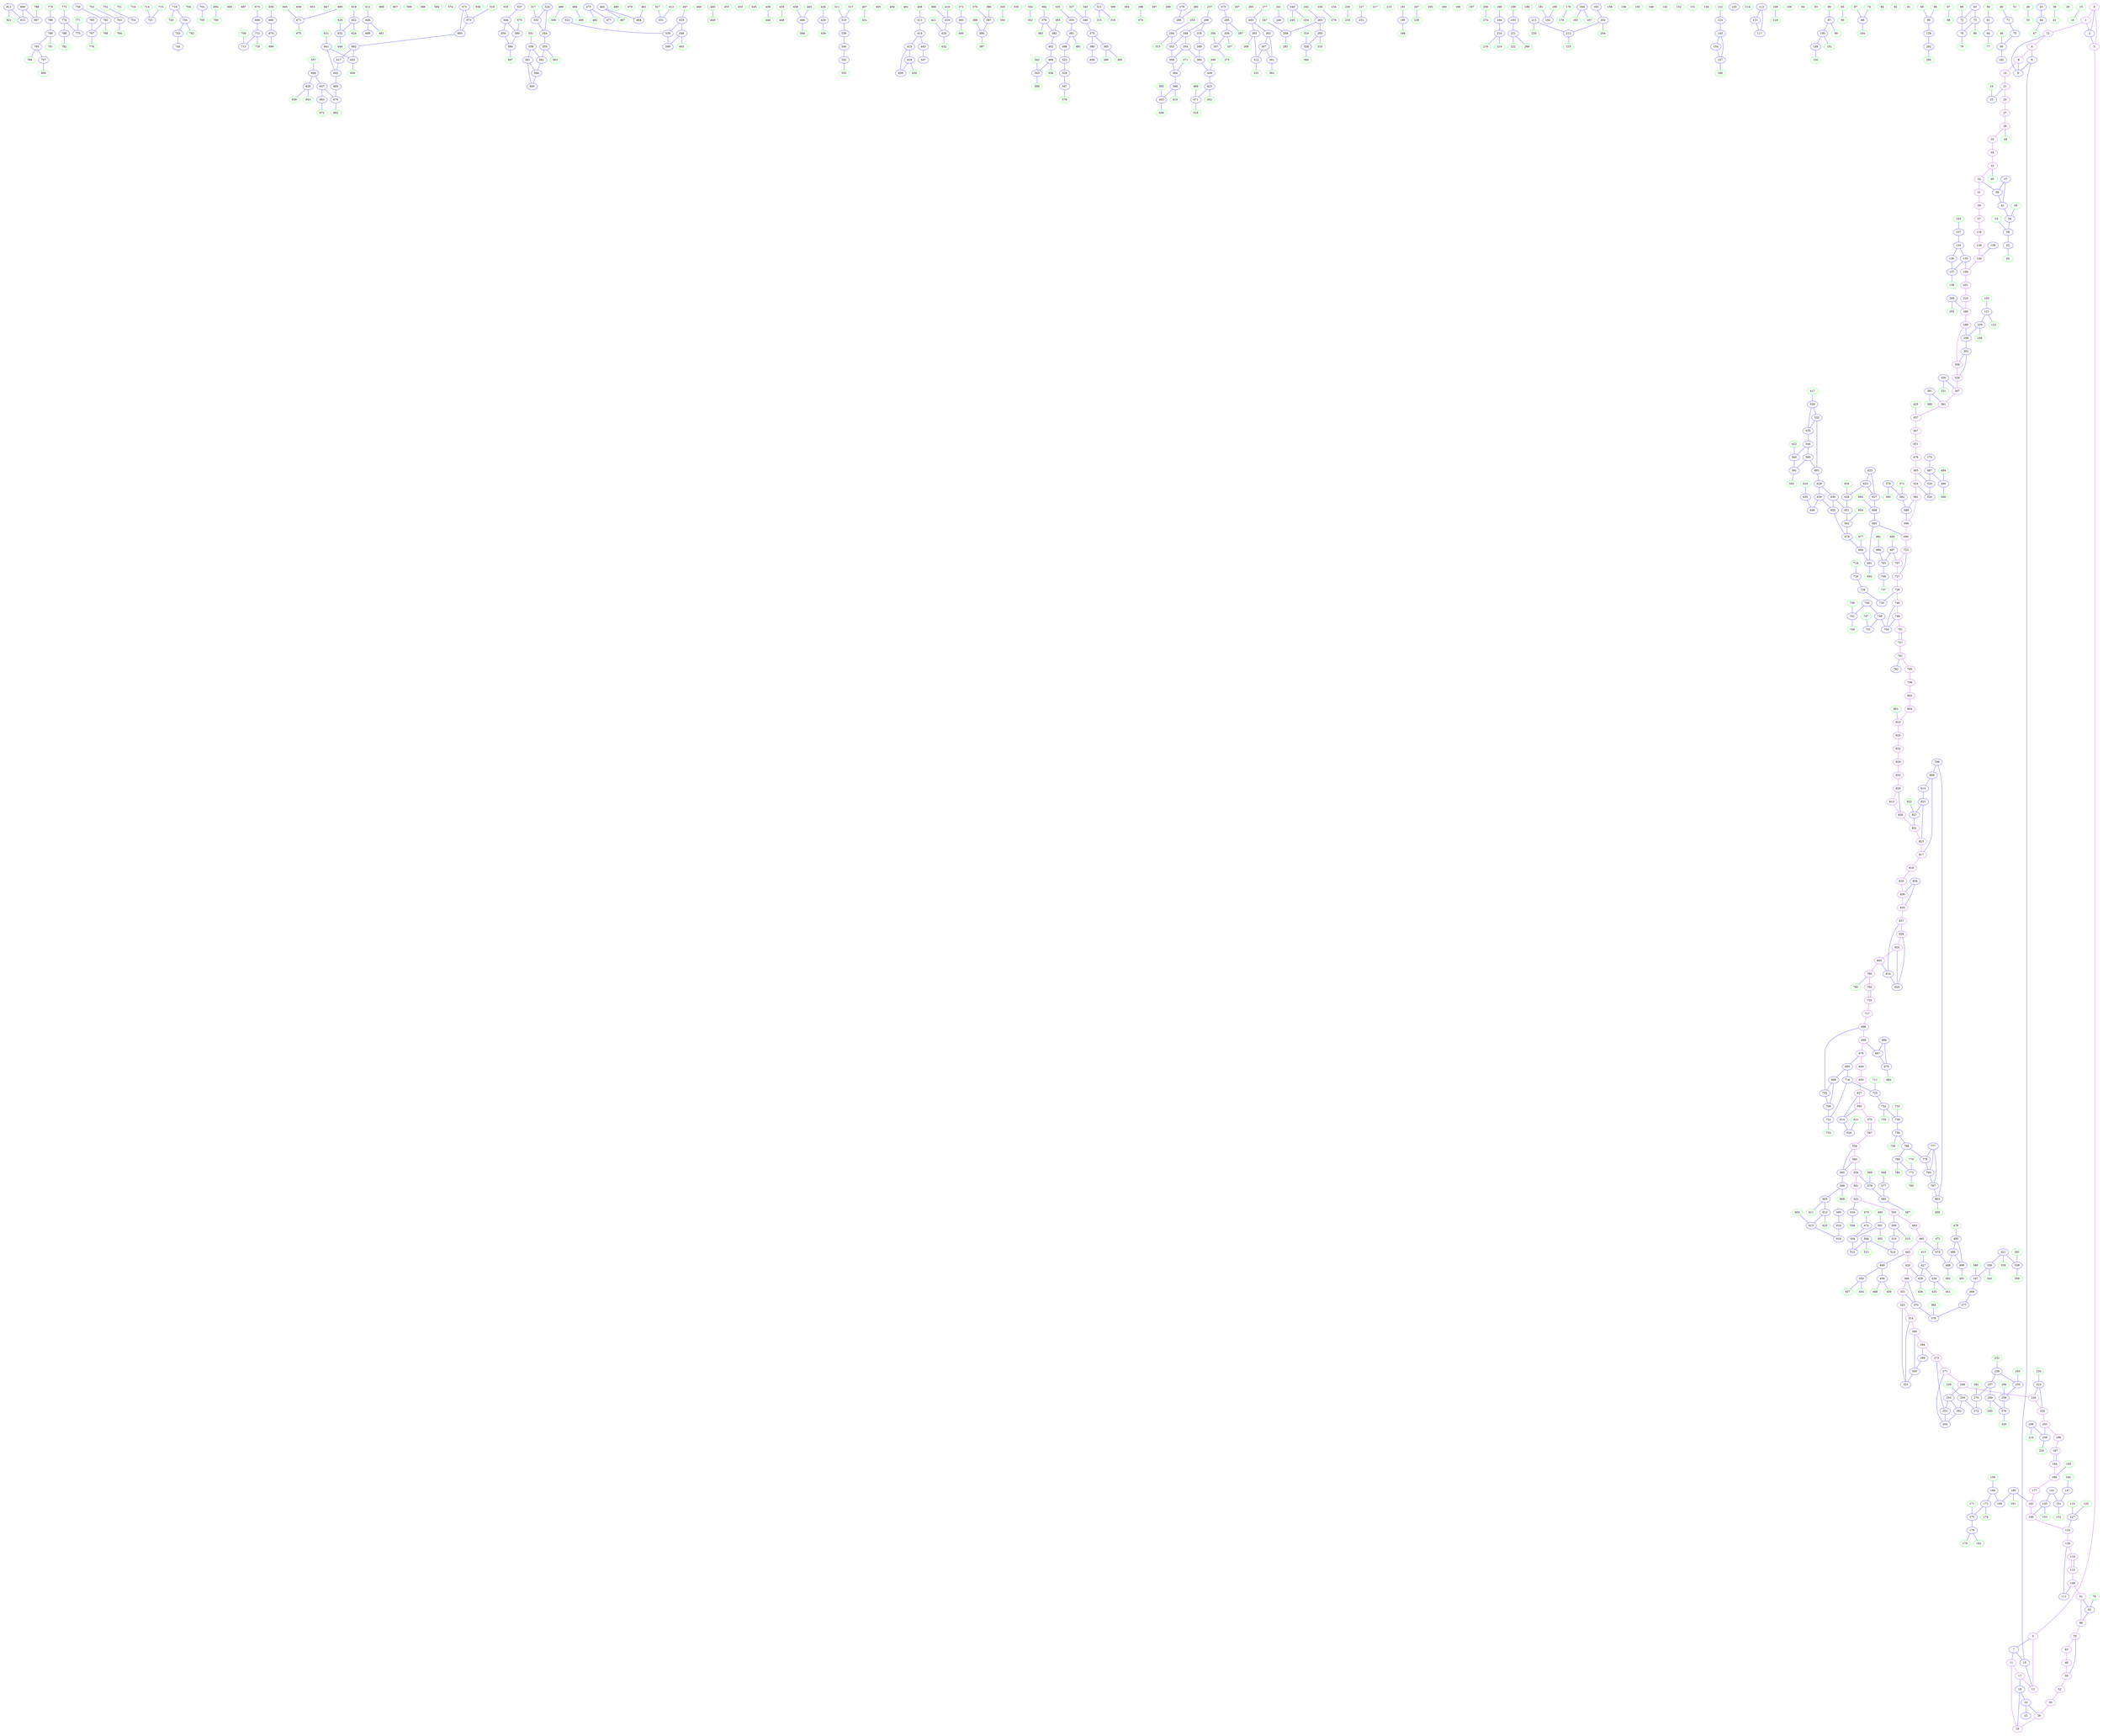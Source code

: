 digraph{
subgraph cluster_0 {
color = white
X116Y248I0 [label="0", pos="116,248!", color="purple"]
X120Y244I0 [label="1", pos="120,244!", color="purple"]
X121Y252I0 [label="2", pos="121,252!", color="blue"]
X124Y256I0 [label="3", pos="124,256!", color="purple"]
X126Y239I0 [label="4", pos="126,239!", color="purple"]
X126Y260I0 [label="5", pos="126,260!", color="purple"]
X127Y241I0 [label="6", pos="127,241!", color="blue"]
X127Y263I0 [label="7", pos="127,263!", color="blue"]
X129Y237I0 [label="8", pos="129,237!", color="purple"]
X129Y241I0 [label="9", pos="129,241!", color="blue"]
X129Y259I0 [label="10", pos="129,259!", color="blue"]
X129Y272I0 [label="11", pos="129,272!", color="purple"]
X130Y244I0 [label="12", pos="130,244!", color="purple"]
X132Y265I0 [label="13", pos="132,265!", color="purple"]
X133Y233I0 [label="14", pos="133,233!", color="purple"]
X134Y250I0 [label="15", pos="134,250!", color="green"]
X134Y252I0 [label="16", pos="134,252!", color="green"]
X134Y267I0 [label="17", pos="134,267!", color="purple"]
X135Y271I0 [label="18", pos="135,271!", color="blue"]
X136Y281I0 [label="19", pos="136,281!", color="purple"]
X137Y270I0 [label="20", pos="137,270!", color="blue"]
X138Y227I0 [label="21", pos="138,227!", color="purple"]
X140Y260I0 [label="22", pos="140,260!", color="blue"]
X142Y196I0 [label="23", pos="142,196!", color="purple"]
X142Y251I0 [label="24", pos="142,251!", color="green"]
X143Y249I0 [label="25", pos="143,249!", color="blue"]
X145Y291I0 [label="26", pos="145,291!", color="purple"]
X151Y187I0 [label="27", pos="151,187!", color="purple"]
X152Y242I0 [label="28", pos="152,242!", color="green"]
X154Y178I0 [label="29", pos="154,178!", color="purple"]
X155Y304I0 [label="30", pos="155,304!", color="purple"]
X156Y123I0 [label="31", pos="156,123!", color="purple"]
X156Y140I0 [label="32", pos="156,140!", color="purple"]
X156Y143I0 [label="33", pos="156,143!", color="purple"]
X156Y151I0 [label="34", pos="156,151!", color="purple"]
X156Y164I0 [label="35", pos="156,164!", color="purple"]
X156Y256I0 [label="36", pos="156,256!", color="green"]
X157Y135I0 [label="37", pos="157,135!", color="blue"]
X157Y137I0 [label="38", pos="157,137!", color="blue"]
X158Y121I0 [label="39", pos="158,121!", color="purple"]
X158Y142I0 [label="40", pos="158,142!", color="green"]
X158Y259I0 [label="41", pos="158,259!", color="green"]
X159Y136I0 [label="42", pos="159,136!", color="blue"]
X160Y276I0 [label="43", pos="160,276!", color="blue"]
X163Y267I0 [label="44", pos="163,267!", color="blue"]
X164Y164I0 [label="45", pos="164,164!", color="green"]
X164Y247I0 [label="46", pos="164,247!", color="green"]
X164Y269I0 [label="47", pos="164,269!", color="green"]
X164Y313I0 [label="48", pos="164,313!", color="purple"]
X165Y142I0 [label="49", pos="165,142!", color="green"]
X166Y130I0 [label="50", pos="166,130!", color="green"]
X166Y253I0 [label="51", pos="166,253!", color="green"]
X166Y302I0 [label="52", pos="166,302!", color="purple"]
X167Y128I0 [label="53", pos="167,128!", color="green"]
X168Y130I0 [label="54", pos="168,130!", color="blue"]
X168Y140I0 [label="55", pos="168,140!", color="green"]
X168Y276I0 [label="56", pos="168,276!", color="green"]
X169Y107I0 [label="57", pos="169,107!", color="purple"]
X169Y128I0 [label="58", pos="169,128!", color="blue"]
X169Y310I0 [label="59", pos="169,310!", color="purple"]
X170Y160I0 [label="60", pos="170,160!", color="green"]
X170Y279I0 [label="61", pos="170,279!", color="blue"]
X171Y127I0 [label="62", pos="171,127!", color="blue"]
X171Y249I0 [label="63", pos="171,249!", color="blue"]
X171Y281I0 [label="64", pos="171,281!", color="blue"]
X172Y129I0 [label="65", pos="172,129!", color="green"]
X172Y233I0 [label="66", pos="172,233!", color="green"]
X172Y235I0 [label="67", pos="172,235!", color="green"]
X172Y237I0 [label="68", pos="172,237!", color="green"]
X172Y243I0 [label="69", pos="172,243!", color="green"]
X172Y317I0 [label="70", pos="172,317!", color="purple"]
X173Y159I0 [label="71", pos="173,159!", color="blue"]
X173Y248I0 [label="72", pos="173,248!", color="blue"]
X173Y254I0 [label="73", pos="173,254!", color="blue"]
X174Y138I0 [label="74", pos="174,138!", color="green"]
X174Y163I0 [label="75", pos="174,163!", color="blue"]
X174Y253I0 [label="76", pos="174,253!", color="blue"]
X174Y283I0 [label="77", pos="174,283!", color="green"]
X174Y296I0 [label="78", pos="174,296!", color="green"]
X176Y255I0 [label="79", pos="176,255!", color="green"]
X176Y270I0 [label="80", pos="176,270!", color="green"]
X176Y273I0 [label="81", pos="176,273!", color="green"]
X176Y285I0 [label="82", pos="176,285!", color="green"]
X176Y312I0 [label="83", pos="176,312!", color="purple"]
X178Y248I0 [label="84", pos="178,248!", color="green"]
X178Y268I0 [label="85", pos="178,268!", color="green"]
X179Y184I0 [label="86", pos="179,184!", color="green"]
X180Y126I0 [label="87", pos="180,126!", color="green"]
X180Y128I0 [label="88", pos="180,128!", color="blue"]
X180Y253I0 [label="89", pos="180,253!", color="green"]
X180Y273I0 [label="90", pos="180,273!", color="green"]
X180Y319I0 [label="91", pos="180,319!", color="purple"]
X181Y313I0 [label="92", pos="181,313!", color="blue"]
X182Y120I0 [label="93", pos="182,120!", color="green"]
X182Y144I0 [label="94", pos="182,144!", color="green"]
X182Y165I0 [label="95", pos="182,165!", color="blue"]
X182Y315I0 [label="96", pos="182,315!", color="purple"]
X183Y259I0 [label="97", pos="183,259!", color="blue"]
X184Y182I0 [label="98", pos="184,182!", color="blue"]
X184Y280I0 [label="99", pos="184,280!", color="green"]
X185Y259I0 [label="100", pos="185,259!", color="blue"]
X186Y262I0 [label="101", pos="186,262!", color="green"]
X187Y159I0 [label="102", pos="187,159!", color="blue"]
X188Y107I0 [label="103", pos="188,107!", color="green"]
X188Y123I0 [label="104", pos="188,123!", color="green"]
X188Y142I0 [label="105", pos="188,142!", color="green"]
X188Y300I0 [label="106", pos="188,300!", color="green"]
X189Y105I0 [label="107", pos="189,105!", color="blue"]
X189Y285I0 [label="108", pos="189,285!", color="green"]
X189Y328I0 [label="109", pos="189,328!", color="purple"]
X190Y302I0 [label="110", pos="190,302!", color="green"]
X190Y318I0 [label="111", pos="190,318!", color="blue"]
X191Y126I0 [label="112", pos="191,126!", color="blue"]
X191Y129I0 [label="113", pos="191,129!", color="blue"]
X191Y166I0 [label="114", pos="191,166!", color="green"]
X191Y330I0 [label="115", pos="191,330!", color="purple"]
X192Y86I0 [label="116", pos="192,86!", color="purple"]
X192Y128I0 [label="117", pos="192,128!", color="blue"]
X192Y301I0 [label="118", pos="192,301!", color="green"]
X192Y331I0 [label="119", pos="192,331!", color="purple"]
X193Y269I0 [label="120", pos="193,269!", color="blue"]
X195Y135I0 [label="121", pos="195,135!", color="blue"]
X195Y228I0 [label="122", pos="195,228!", color="green"]
X196Y137I0 [label="123", pos="196,137!", color="green"]
X196Y228I0 [label="124", pos="196,228!", color="blue"]
X196Y319I0 [label="125", pos="196,319!", color="green"]
X197Y81I0 [label="126", pos="197,81!", color="purple"]
X197Y317I0 [label="127", pos="197,317!", color="blue"]
X200Y334I0 [label="128", pos="200,334!", color="purple"]
X201Y167I0 [label="129", pos="201,167!", color="blue"]
X202Y227I0 [label="130", pos="202,227!", color="green"]
X202Y230I0 [label="131", pos="202,230!", color="green"]
X204Y317I0 [label="132", pos="204,317!", color="green"]
X204Y334I0 [label="133", pos="204,334!", color="purple"]
X206Y99I0 [label="134", pos="206,99!", color="blue"]
X207Y98I0 [label="135", pos="207,98!", color="blue"]
X207Y100I0 [label="136", pos="207,100!", color="blue"]
X208Y99I0 [label="137", pos="208,99!", color="blue"]
X209Y83I0 [label="138", pos="209,83!", color="blue"]
X210Y100I0 [label="139", pos="210,100!", color="green"]
X211Y81I0 [label="140", pos="211,81!", color="purple"]
X212Y316I0 [label="141", pos="212,316!", color="blue"]
X214Y182I0 [label="142", pos="214,182!", color="green"]
X214Y191I0 [label="143", pos="214,191!", color="blue"]
X214Y305I0 [label="144", pos="214,305!", color="green"]
X214Y318I0 [label="145", pos="214,318!", color="blue"]
X214Y345I0 [label="146", pos="214,345!", color="purple"]
X215Y303I0 [label="147", pos="215,303!", color="blue"]
X216Y98I0 [label="148", pos="216,98!", color="green"]
X216Y176I0 [label="149", pos="216,176!", color="blue"]
X216Y177I0 [label="150", pos="216,177!", color="green"]
X217Y307I0 [label="151", pos="217,307!", color="blue"]
X218Y309I0 [label="152", pos="218,309!", color="green"]
X218Y318I0 [label="153", pos="218,318!", color="green"]
X220Y185I0 [label="154", pos="220,185!", color="blue"]
X220Y269I0 [label="155", pos="220,269!", color="green"]
X220Y303I0 [label="156", pos="220,303!", color="green"]
X221Y186I0 [label="157", pos="221,186!", color="blue"]
X222Y291I0 [label="158", pos="222,291!", color="green"]
X222Y322I0 [label="159", pos="222,322!", color="green"]
X222Y340I0 [label="160", pos="222,340!", color="blue"]
X223Y340I0 [label="161", pos="223,340!", color="green"]
X223Y345I0 [label="162", pos="223,345!", color="purple"]
X224Y252I0 [label="163", pos="224,252!", color="blue"]
X224Y275I0 [label="164", pos="224,275!", color="blue"]
X224Y282I0 [label="165", pos="224,282!", color="green"]
X225Y81I0 [label="166", pos="225,81!", color="purple"]
X225Y271I0 [label="167", pos="225,271!", color="green"]
X225Y322I0 [label="168", pos="225,322!", color="blue"]
X225Y325I0 [label="169", pos="225,325!", color="blue"]
X226Y293I0 [label="170", pos="226,293!", color="green"]
X226Y305I0 [label="171", pos="226,305!", color="green"]
X226Y321I0 [label="172", pos="226,321!", color="blue"]
X227Y311I0 [label="173", pos="227,311!", color="blue"]
X228Y320I0 [label="174", pos="228,320!", color="green"]
X232Y160I0 [label="175", pos="232,160!", color="blue"]
X232Y308I0 [label="176", pos="232,308!", color="green"]
X233Y351I0 [label="177", pos="233,351!", color="purple"]
X235Y320I0 [label="178", pos="235,320!", color="blue"]
X236Y322I0 [label="179", pos="236,322!", color="green"]
X238Y180I0 [label="180", pos="238,180!", color="green"]
X238Y310I0 [label="181", pos="238,310!", color="green"]
X238Y343I0 [label="182", pos="238,343!", color="green"]
X239Y346I0 [label="183", pos="239,346!", color="green"]
X239Y349I0 [label="184", pos="239,349!", color="purple"]
X240Y323I0 [label="185", pos="240,323!", color="green"]
X240Y347I0 [label="186", pos="240,347!", color="purple"]
X240Y349I0 [label="187", pos="240,349!", color="purple"]
X244Y194I0 [label="188", pos="244,194!", color="green"]
X244Y250I0 [label="189", pos="244,250!", color="green"]
X244Y277I0 [label="190", pos="244,277!", color="green"]
X244Y315I0 [label="191", pos="244,315!", color="green"]
X244Y332I0 [label="192", pos="244,332!", color="blue"]
X245Y237I0 [label="193", pos="245,237!", color="blue"]
X245Y275I0 [label="194", pos="245,275!", color="blue"]
X245Y313I0 [label="195", pos="245,313!", color="blue"]
X245Y360I0 [label="196", pos="245,360!", color="purple"]
X246Y305I0 [label="197", pos="246,305!", color="green"]
X246Y315I0 [label="198", pos="246,315!", color="green"]
X248Y176I0 [label="199", pos="248,176!", color="green"]
X250Y180I0 [label="200", pos="250,180!", color="green"]
X251Y68I0 [label="201", pos="251,68!", color="purple"]
X253Y201I0 [label="202", pos="253,201!", color="blue"]
X253Y360I0 [label="203", pos="253,360!", color="purple"]
X254Y203I0 [label="204", pos="254,203!", color="green"]
X254Y208I0 [label="205", pos="254,208!", color="green"]
X255Y178I0 [label="206", pos="255,178!", color="green"]
X255Y251I0 [label="207", pos="255,251!", color="green"]
X255Y309I0 [label="208", pos="255,309!", color="blue"]
X256Y337I0 [label="209", pos="256,337!", color="blue"]
X257Y296I0 [label="210", pos="257,296!", color="blue"]
X258Y190I0 [label="211", pos="258,190!", color="blue"]
X258Y194I0 [label="212", pos="258,194!", color="blue"]
X258Y211I0 [label="213", pos="258,211!", color="green"]
X258Y310I0 [label="214", pos="258,310!", color="green"]
X259Y194I0 [label="215", pos="259,194!", color="green"]
X259Y340I0 [label="216", pos="259,340!", color="green"]
X260Y289I0 [label="217", pos="260,289!", color="green"]
X260Y296I0 [label="218", pos="260,296!", color="green"]
X260Y303I0 [label="219", pos="260,303!", color="green"]
X261Y358I0 [label="220", pos="261,358!", color="green"]
X262Y215I0 [label="221", pos="262,215!", color="blue"]
X262Y218I0 [label="222", pos="262,218!", color="green"]
X262Y361I0 [label="223", pos="262,361!", color="blue"]
X263Y68I0 [label="224", pos="263,68!", color="purple"]
X263Y360I0 [label="225", pos="263,360!", color="purple"]
X263Y366I0 [label="226", pos="263,366!", color="purple"]
X264Y272I0 [label="227", pos="264,272!", color="green"]
X264Y282I0 [label="228", pos="264,282!", color="green"]
X264Y330I0 [label="229", pos="264,330!", color="green"]
X264Y351I0 [label="230", pos="264,351!", color="green"]
X265Y270I0 [label="231", pos="265,270!", color="blue"]
X265Y305I0 [label="232", pos="265,305!", color="green"]
X265Y354I0 [label="233", pos="265,354!", color="green"]
X266Y180I0 [label="234", pos="266,180!", color="green"]
X266Y186I0 [label="235", pos="266,186!", color="green"]
X266Y194I0 [label="236", pos="266,194!", color="green"]
X266Y200I0 [label="237", pos="266,200!", color="green"]
X266Y310I0 [label="238", pos="266,310!", color="blue"]
X267Y87I0 [label="239", pos="267,87!", color="blue"]
X267Y231I0 [label="240", pos="267,231!", color="blue"]
X267Y248I0 [label="241", pos="267,248!", color="green"]
X267Y293I0 [label="242", pos="267,293!", color="green"]
X267Y300I0 [label="243", pos="267,300!", color="green"]
X268Y89I0 [label="244", pos="268,89!", color="green"]
X268Y233I0 [label="245", pos="268,233!", color="green"]
X268Y248I0 [label="246", pos="268,248!", color="blue"]
X268Y284I0 [label="247", pos="268,284!", color="green"]
X270Y365I0 [label="248", pos="270,365!", color="purple"]
X271Y71I0 [label="249", pos="271,71!", color="blue"]
X271Y366I0 [label="250", pos="271,366!", color="blue"]
X271Y370I0 [label="251", pos="271,370!", color="blue"]
X272Y73I0 [label="252", pos="272,73!", color="green"]
X272Y185I0 [label="253", pos="272,185!", color="green"]
X272Y226I0 [label="254", pos="272,226!", color="green"]
X272Y310I0 [label="255", pos="272,310!", color="blue"]
X272Y313I0 [label="256", pos="272,313!", color="green"]
X272Y324I0 [label="257", pos="272,324!", color="blue"]
X273Y311I0 [label="258", pos="273,311!", color="blue"]
X273Y358I0 [label="259", pos="273,358!", color="blue"]
X274Y68I0 [label="260", pos="274,68!", color="purple"]
X274Y346I0 [label="261", pos="274,346!", color="green"]
X274Y365I0 [label="262", pos="274,365!", color="blue"]
X275Y299I0 [label="263", pos="275,299!", color="blue"]
X275Y367I0 [label="264", pos="275,367!", color="blue"]
X276Y106I0 [label="265", pos="276,106!", color="green"]
X276Y206I0 [label="266", pos="276,206!", color="green"]
X276Y226I0 [label="267", pos="276,226!", color="green"]
X276Y298I0 [label="268", pos="276,298!", color="blue"]
X276Y324I0 [label="269", pos="276,324!", color="blue"]
X276Y346I0 [label="270", pos="276,346!", color="blue"]
X276Y369I0 [label="271", pos="276,369!", color="purple"]
X277Y350I0 [label="272", pos="277,350!", color="blue"]
X277Y380I0 [label="273", pos="277,380!", color="purple"]
X278Y165I0 [label="274", pos="278,165!", color="green"]
X278Y278I0 [label="275", pos="278,278!", color="blue"]
X279Y319I0 [label="276", pos="279,319!", color="blue"]
X280Y176I0 [label="277", pos="280,176!", color="green"]
X280Y190I0 [label="278", pos="280,190!", color="green"]
X280Y210I0 [label="279", pos="280,210!", color="blue"]
X280Y216I0 [label="280", pos="280,216!", color="green"]
X280Y298I0 [label="281", pos="280,298!", color="green"]
X280Y328I0 [label="282", pos="280,328!", color="green"]
X281Y173I0 [label="283", pos="281,173!", color="blue"]
X281Y182I0 [label="284", pos="281,182!", color="blue"]
X281Y264I0 [label="285", pos="281,264!", color="blue"]
X282Y151I0 [label="286", pos="282,151!", color="green"]
X282Y233I0 [label="287", pos="282,233!", color="green"]
X283Y215I0 [label="288", pos="283,215!", color="blue"]
X284Y66I0 [label="289", pos="284,66!", color="purple"]
X284Y70I0 [label="290", pos="284,70!", color="blue"]
X284Y336I0 [label="291", pos="284,336!", color="green"]
X285Y115I0 [label="292", pos="285,115!", color="blue"]
X285Y310I0 [label="293", pos="285,310!", color="blue"]
X285Y386I0 [label="294", pos="285,386!", color="purple"]
X286Y117I0 [label="295", pos="286,117!", color="green"]
X286Y194I0 [label="296", pos="286,194!", color="blue"]
X286Y232I0 [label="297", pos="286,232!", color="green"]
X286Y300I0 [label="298", pos="286,300!", color="green"]
X286Y386I0 [label="299", pos="286,386!", color="blue"]
X286Y391I0 [label="300", pos="286,391!", color="purple"]
X287Y69I0 [label="301", pos="287,69!", color="blue"]
X287Y166I0 [label="302", pos="287,166!", color="blue"]
X287Y173I0 [label="303", pos="287,173!", color="blue"]
X287Y243I0 [label="304", pos="287,243!", color="green"]
X287Y390I0 [label="305", pos="287,390!", color="blue"]
X288Y71I0 [label="306", pos="288,71!", color="purple"]
X288Y167I0 [label="307", pos="288,167!", color="blue"]
X288Y175I0 [label="308", pos="288,175!", color="green"]
X288Y278I0 [label="309", pos="288,278!", color="green"]
X288Y311I0 [label="310", pos="288,311!", color="green"]
X289Y87I0 [label="311", pos="289,87!", color="blue"]
X289Y171I0 [label="312", pos="289,171!", color="blue"]
X289Y177I0 [label="313", pos="289,177!", color="green"]
X289Y398I0 [label="314", pos="289,398!", color="purple"]
X290Y83I0 [label="315", pos="290,83!", color="green"]
X290Y89I0 [label="316", pos="290,89!", color="green"]
X290Y150I0 [label="317", pos="290,150!", color="green"]
X290Y198I0 [label="318", pos="290,198!", color="blue"]
X290Y321I0 [label="319", pos="290,321!", color="green"]
X290Y336I0 [label="320", pos="290,336!", color="green"]
X290Y361I0 [label="321", pos="290,361!", color="blue"]
X290Y397I0 [label="322", pos="290,397!", color="blue"]
X290Y408I0 [label="323", pos="290,408!", color="purple"]
X291Y144I0 [label="324", pos="291,144!", color="blue"]
X291Y238I0 [label="325", pos="291,238!", color="green"]
X291Y319I0 [label="326", pos="291,319!", color="blue"]
X291Y325I0 [label="327", pos="291,325!", color="green"]
X291Y370I0 [label="328", pos="291,370!", color="blue"]
X292Y65I0 [label="329", pos="292,65!", color="purple"]
X292Y76I0 [label="330", pos="292,76!", color="blue"]
X292Y80I0 [label="331", pos="292,80!", color="green"]
X292Y147I0 [label="332", pos="292,147!", color="blue"]
X292Y171I0 [label="333", pos="292,171!", color="green"]
X292Y176I0 [label="334", pos="292,176!", color="green"]
X292Y260I0 [label="335", pos="292,260!", color="green"]
X292Y276I0 [label="336", pos="292,276!", color="blue"]
X292Y277I0 [label="337", pos="292,277!", color="green"]
X292Y357I0 [label="338", pos="292,357!", color="blue"]
X292Y363I0 [label="339", pos="292,363!", color="green"]
X292Y379I0 [label="340", pos="292,379!", color="green"]
X293Y161I0 [label="341", pos="293,161!", color="blue"]
X293Y332I0 [label="342", pos="293,332!", color="green"]
X293Y369I0 [label="343", pos="293,369!", color="green"]
X294Y145I0 [label="344", pos="294,145!", color="blue"]
X294Y314I0 [label="345", pos="294,314!", color="green"]
X294Y332I0 [label="346", pos="294,332!", color="blue"]
X294Y377I0 [label="347", pos="294,377!", color="blue"]
X295Y192I0 [label="348", pos="295,192!", color="blue"]
X295Y197I0 [label="349", pos="295,197!", color="blue"]
X295Y314I0 [label="350", pos="295,314!", color="green"]
X295Y412I0 [label="351", pos="295,412!", color="purple"]
X296Y175I0 [label="352", pos="296,175!", color="green"]
X296Y191I0 [label="353", pos="296,191!", color="blue"]
X296Y193I0 [label="354", pos="296,193!", color="blue"]
X296Y243I0 [label="355", pos="296,243!", color="blue"]
X296Y276I0 [label="356", pos="296,276!", color="green"]
X296Y278I0 [label="357", pos="296,278!", color="blue"]
X296Y364I0 [label="358", pos="296,364!", color="green"]
X297Y192I0 [label="359", pos="297,192!", color="blue"]
X297Y195I0 [label="360", pos="297,195!", color="blue"]
X297Y249I0 [label="361", pos="297,249!", color="blue"]
X298Y158I0 [label="362", pos="298,158!", color="green"]
X298Y168I0 [label="363", pos="298,168!", color="green"]
X298Y175I0 [label="364", pos="298,175!", color="green"]
X298Y399I0 [label="365", pos="298,399!", color="green"]
X298Y417I0 [label="366", pos="298,417!", color="purple"]
X299Y71I0 [label="367", pos="299,71!", color="purple"]
X299Y318I0 [label="368", pos="299,318!", color="green"]
X299Y389I0 [label="369", pos="299,389!", color="blue"]
X299Y410I0 [label="370", pos="299,410!", color="blue"]
X300Y178I0 [label="371", pos="300,178!", color="green"]
X300Y234I0 [label="372", pos="300,234!", color="green"]
X300Y282I0 [label="373", pos="300,282!", color="green"]
X300Y314I0 [label="374", pos="300,314!", color="green"]
X300Y344I0 [label="375", pos="300,344!", color="blue"]
X300Y374I0 [label="376", pos="300,374!", color="green"]
X300Y393I0 [label="377", pos="300,393!", color="blue"]
X300Y394I0 [label="378", pos="300,394!", color="blue"]
X301Y172I0 [label="379", pos="301,172!", color="blue"]
X301Y339I0 [label="380", pos="301,339!", color="blue"]
X302Y81I0 [label="381", pos="302,81!", color="blue"]
X302Y169I0 [label="382", pos="302,169!", color="blue"]
X302Y175I0 [label="383", pos="302,175!", color="green"]
X302Y188I0 [label="384", pos="302,188!", color="blue"]
X302Y346I0 [label="385", pos="302,346!", color="blue"]
X302Y371I0 [label="386", pos="302,371!", color="green"]
X302Y374I0 [label="387", pos="302,374!", color="blue"]
X302Y377I0 [label="388", pos="302,377!", color="green"]
X303Y82I0 [label="389", pos="303,82!", color="green"]
X303Y375I0 [label="390", pos="303,375!", color="blue"]
X304Y76I0 [label="391", pos="304,76!", color="purple"]
X304Y177I0 [label="392", pos="304,177!", color="green"]
X304Y236I0 [label="393", pos="304,236!", color="blue"]
X304Y333I0 [label="394", pos="304,333!", color="green"]
X304Y342I0 [label="395", pos="304,342!", color="green"]
X304Y367I0 [label="396", pos="304,367!", color="green"]
X304Y377I0 [label="397", pos="304,377!", color="green"]
X305Y189I0 [label="398", pos="305,189!", color="blue"]
X305Y192I0 [label="399", pos="305,192!", color="green"]
X305Y238I0 [label="400", pos="305,238!", color="green"]
X306Y376I0 [label="401", pos="306,376!", color="green"]
X307Y158I0 [label="402", pos="307,158!", color="blue"]
X307Y186I0 [label="403", pos="307,186!", color="blue"]
X307Y410I0 [label="404", pos="307,410!", color="green"]
X308Y80I0 [label="405", pos="308,80!", color="green"]
X308Y184I0 [label="406", pos="308,184!", color="green"]
X308Y316I0 [label="407", pos="308,316!", color="green"]
X309Y174I0 [label="408", pos="309,174!", color="green"]
X309Y194I0 [label="409", pos="309,194!", color="blue"]
X310Y190I0 [label="410", pos="310,190!", color="green"]
X311Y175I0 [label="411", pos="311,175!", color="blue"]
X311Y243I0 [label="412", pos="311,243!", color="green"]
X311Y367I0 [label="413", pos="311,367!", color="green"]
X312Y178I0 [label="414", pos="312,178!", color="blue"]
X312Y183I0 [label="415", pos="312,183!", color="blue"]
X312Y358I0 [label="416", pos="312,358!", color="green"]
X313Y162I0 [label="417", pos="313,162!", color="green"]
X313Y184I0 [label="418", pos="313,184!", color="blue"]
X313Y337I0 [label="419", pos="313,337!", color="blue"]
X313Y418I0 [label="420", pos="313,418!", color="purple"]
X314Y328I0 [label="421", pos="314,328!", color="green"]
X315Y166I0 [label="422", pos="315,166!", color="green"]
X315Y194I0 [label="423", pos="315,194!", color="blue"]
X315Y336I0 [label="424", pos="315,336!", color="blue"]
X316Y88I0 [label="425", pos="316,88!", color="green"]
X316Y309I0 [label="426", pos="316,309!", color="green"]
X316Y399I0 [label="427", pos="316,399!", color="blue"]
X316Y406I0 [label="428", pos="316,406!", color="blue"]
X317Y307I0 [label="429", pos="317,307!", color="blue"]
X318Y186I0 [label="430", pos="318,186!", color="green"]
X318Y322I0 [label="431", pos="318,322!", color="green"]
X318Y340I0 [label="432", pos="318,340!", color="green"]
X318Y371I0 [label="433", pos="318,371!", color="green"]
X318Y400I0 [label="434", pos="318,400!", color="blue"]
X318Y401I0 [label="435", pos="318,401!", color="green"]
X318Y406I0 [label="436", pos="318,406!", color="green"]
X320Y80I0 [label="437", pos="320,80!", color="purple"]
X320Y184I0 [label="438", pos="320,184!", color="green"]
X320Y308I0 [label="439", pos="320,308!", color="green"]
X320Y334I0 [label="440", pos="320,334!", color="green"]
X320Y399I0 [label="441", pos="320,399!", color="green"]
X320Y418I0 [label="442", pos="320,418!", color="purple"]
X321Y177I0 [label="443", pos="321,177!", color="blue"]
X322Y185I0 [label="444", pos="322,185!", color="green"]
X322Y206I0 [label="445", pos="322,206!", color="green"]
X323Y336I0 [label="446", pos="323,336!", color="green"]
X324Y83I0 [label="447", pos="324,83!", color="purple"]
X324Y342I0 [label="448", pos="324,342!", color="green"]
X324Y410I0 [label="449", pos="324,410!", color="blue"]
X325Y411I0 [label="450", pos="325,411!", color="blue"]
X326Y80I0 [label="451", pos="326,80!", color="purple"]
X326Y196I0 [label="452", pos="326,196!", color="green"]
X326Y394I0 [label="453", pos="326,394!", color="green"]
X326Y413I0 [label="454", pos="326,413!", color="green"]
X328Y184I0 [label="455", pos="328,184!", color="green"]
X328Y403I0 [label="456", pos="328,403!", color="blue"]
X328Y410I0 [label="457", pos="328,410!", color="green"]
X329Y204I0 [label="458", pos="329,204!", color="green"]
X329Y407I0 [label="459", pos="329,407!", color="green"]
X330Y86I0 [label="460", pos="330,86!", color="green"]
X330Y324I0 [label="461", pos="330,324!", color="green"]
X330Y349I0 [label="462", pos="330,349!", color="blue"]
X331Y208I0 [label="463", pos="331,208!", color="green"]
X331Y341I0 [label="464", pos="331,341!", color="blue"]
X331Y418I0 [label="465", pos="331,418!", color="purple"]
X332Y207I0 [label="466", pos="332,207!", color="blue"]
X332Y351I0 [label="467", pos="332,351!", color="green"]
X332Y362I0 [label="468", pos="332,362!", color="green"]
X334Y197I0 [label="469", pos="334,197!", color="green"]
X334Y325I0 [label="470", pos="334,325!", color="green"]
X335Y195I0 [label="471", pos="335,195!", color="blue"]
X335Y406I0 [label="472", pos="335,406!", color="green"]
X335Y407I0 [label="473", pos="335,407!", color="blue"]
X336Y322I0 [label="474", pos="336,322!", color="blue"]
X338Y312I0 [label="475", pos="338,312!", color="blue"]
X339Y83I0 [label="476", pos="339,83!", color="purple"]
X339Y309I0 [label="477", pos="339,309!", color="blue"]
X339Y339I0 [label="478", pos="339,339!", color="green"]
X340Y188I0 [label="479", pos="340,188!", color="green"]
X340Y204I0 [label="480", pos="340,204!", color="green"]
X340Y289I0 [label="481", pos="340,289!", color="green"]
X340Y316I0 [label="482", pos="340,316!", color="green"]
X340Y419I0 [label="483", pos="340,419!", color="purple"]
X341Y89I0 [label="484", pos="341,89!", color="green"]
X341Y352I0 [label="485", pos="341,352!", color="blue"]
X341Y358I0 [label="486", pos="341,358!", color="blue"]
X342Y98I0 [label="487", pos="342,98!", color="blue"]
X342Y381I0 [label="488", pos="342,381!", color="blue"]
X343Y138I0 [label="489", pos="343,138!", color="blue"]
X343Y357I0 [label="490", pos="343,357!", color="blue"]
X344Y359I0 [label="491", pos="344,359!", color="green"]
X344Y378I0 [label="492", pos="344,378!", color="green"]
X346Y320I0 [label="493", pos="346,320!", color="green"]
X346Y373I0 [label="494", pos="346,373!", color="green"]
X346Y375I0 [label="495", pos="346,375!", color="green"]
X347Y89I0 [label="496", pos="347,89!", color="blue"]
X347Y192I0 [label="497", pos="347,192!", color="green"]
X347Y284I0 [label="498", pos="347,284!", color="blue"]
X347Y309I0 [label="499", pos="347,309!", color="green"]
X348Y313I0 [label="500", pos="348,313!", color="green"]
X348Y328I0 [label="501", pos="348,328!", color="blue"]
X348Y329I0 [label="502", pos="348,329!", color="green"]
X349Y83I0 [label="503", pos="349,83!", color="purple"]
X349Y344I0 [label="504", pos="349,344!", color="blue"]
X349Y419I0 [label="505", pos="349,419!", color="purple"]
X350Y90I0 [label="506", pos="350,90!", color="green"]
X350Y174I0 [label="507", pos="350,174!", color="blue"]
X350Y373I0 [label="508", pos="350,373!", color="blue"]
X350Y415I0 [label="509", pos="350,415!", color="blue"]
X351Y396I0 [label="510", pos="351,396!", color="blue"]
X352Y315I0 [label="511", pos="352,315!", color="green"]
X352Y357I0 [label="512", pos="352,357!", color="blue"]
X352Y375I0 [label="513", pos="352,375!", color="green"]
X352Y392I0 [label="514", pos="352,392!", color="blue"]
X352Y416I0 [label="515", pos="352,416!", color="green"]
X354Y196I0 [label="516", pos="354,196!", color="green"]
X354Y325I0 [label="517", pos="354,325!", color="green"]
X355Y168I0 [label="518", pos="355,168!", color="green"]
X355Y323I0 [label="519", pos="355,323!", color="blue"]
X356Y88I0 [label="520", pos="356,88!", color="blue"]
X356Y200I0 [label="521", pos="356,200!", color="blue"]
X356Y420I0 [label="522", pos="356,420!", color="purple"]
X357Y292I0 [label="523", pos="357,292!", color="blue"]
X359Y83I0 [label="524", pos="359,83!", color="purple"]
X359Y193I0 [label="525", pos="359,193!", color="blue"]
X360Y86I0 [label="526", pos="360,86!", color="blue"]
X360Y275I0 [label="527", pos="360,275!", color="green"]
X360Y294I0 [label="528", pos="360,294!", color="blue"]
X361Y150I0 [label="529", pos="361,150!", color="blue"]
X361Y197I0 [label="530", pos="361,197!", color="blue"]
X361Y273I0 [label="531", pos="361,273!", color="blue"]
X362Y149I0 [label="532", pos="362,149!", color="blue"]
X362Y378I0 [label="533", pos="362,378!", color="green"]
X362Y403I0 [label="534", pos="362,403!", color="blue"]
X363Y150I0 [label="535", pos="363,150!", color="blue"]
X364Y136I0 [label="536", pos="364,136!", color="green"]
X364Y251I0 [label="537", pos="364,251!", color="blue"]
X364Y404I0 [label="538", pos="364,404!", color="green"]
X365Y335I0 [label="539", pos="365,335!", color="blue"]
X365Y339I0 [label="540", pos="365,339!", color="blue"]
X365Y420I0 [label="541", pos="365,420!", color="purple"]
X367Y130I0 [label="542", pos="367,130!", color="green"]
X368Y129I0 [label="543", pos="368,129!", color="blue"]
X370Y151I0 [label="544", pos="370,151!", color="blue"]
X370Y153I0 [label="545", pos="370,153!", color="blue"]
X370Y248I0 [label="546", pos="370,248!", color="blue"]
X370Y303I0 [label="547", pos="370,303!", color="blue"]
X371Y193I0 [label="548", pos="371,193!", color="blue"]
X371Y196I0 [label="549", pos="371,196!", color="blue"]
X371Y245I0 [label="550", pos="371,245!", color="blue"]
X372Y85I0 [label="551", pos="372,85!", color="green"]
X372Y363I0 [label="552", pos="372,363!", color="blue"]
X372Y386I0 [label="553", pos="372,386!", color="green"]
X372Y420I0 [label="554", pos="372,420!", color="purple"]
X374Y101I0 [label="555", pos="374,101!", color="blue"]
X374Y387I0 [label="556", pos="374,387!", color="green"]
X375Y176I0 [label="557", pos="375,176!", color="green"]
X377Y89I0 [label="558", pos="377,89!", color="blue"]
X377Y428I0 [label="559", pos="377,428!", color="purple"]
X377Y430I0 [label="560", pos="377,430!", color="purple"]
X378Y88I0 [label="561", pos="378,88!", color="blue"]
X378Y90I0 [label="562", pos="378,90!", color="blue"]
X378Y102I0 [label="563", pos="378,102!", color="green"]
X378Y217I0 [label="564", pos="378,217!", color="green"]
X378Y429I0 [label="565", pos="378,429!", color="blue"]
X379Y89I0 [label="566", pos="379,89!", color="blue"]
X379Y432I0 [label="567", pos="379,432!", color="purple"]
X380Y369I0 [label="568", pos="380,369!", color="green"]
X380Y378I0 [label="569", pos="380,378!", color="green"]
X380Y432I0 [label="570", pos="380,432!", color="purple"]
X382Y101I0 [label="571", pos="382,101!", color="green"]
X382Y162I0 [label="572", pos="382,162!", color="blue"]
X382Y163I0 [label="573", pos="382,163!", color="blue"]
X382Y221I0 [label="574", pos="382,221!", color="green"]
X382Y267I0 [label="575", pos="382,267!", color="green"]
X382Y322I0 [label="576", pos="382,322!", color="green"]
X382Y366I0 [label="577", pos="382,366!", color="blue"]
X382Y378I0 [label="578", pos="382,378!", color="blue"]
X383Y109I0 [label="579", pos="383,109!", color="blue"]
X383Y265I0 [label="580", pos="383,265!", color="blue"]
X384Y83I0 [label="581", pos="384,83!", color="purple"]
X384Y99I0 [label="582", pos="384,99!", color="blue"]
X384Y111I0 [label="583", pos="384,111!", color="green"]
X384Y297I0 [label="584", pos="384,297!", color="green"]
X384Y367I0 [label="585", pos="384,367!", color="blue"]
X385Y181I0 [label="586", pos="385,181!", color="green"]
X385Y329I0 [label="587", pos="385,329!", color="green"]
X386Y86I0 [label="588", pos="386,86!", color="blue"]
X386Y117I0 [label="589", pos="386,117!", color="green"]
X386Y149I0 [label="590", pos="386,149!", color="blue"]
X386Y154I0 [label="591", pos="386,154!", color="blue"]
X386Y155I0 [label="592", pos="386,155!", color="green"]
X386Y434I0 [label="593", pos="386,434!", color="purple"]
X387Y269I0 [label="594", pos="387,269!", color="blue"]
X387Y311I0 [label="595", pos="387,311!", color="blue"]
X388Y83I0 [label="596", pos="388,83!", color="purple"]
X388Y271I0 [label="597", pos="388,271!", color="green"]
X388Y407I0 [label="598", pos="388,407!", color="blue"]
X389Y122I0 [label="599", pos="389,122!", color="green"]
X389Y163I0 [label="600", pos="389,163!", color="blue"]
X390Y140I0 [label="601", pos="390,140!", color="blue"]
X390Y162I0 [label="602", pos="390,162!", color="blue"]
X390Y194I0 [label="603", pos="390,194!", color="green"]
X390Y378I0 [label="604", pos="390,378!", color="green"]
X390Y403I0 [label="605", pos="390,403!", color="blue"]
X390Y409I0 [label="606", pos="390,409!", color="green"]
X391Y125I0 [label="607", pos="391,125!", color="green"]
X391Y177I0 [label="608", pos="391,177!", color="blue"]
X391Y254I0 [label="609", pos="391,254!", color="green"]
X391Y307I0 [label="610", pos="391,307!", color="blue"]
X391Y404I0 [label="611", pos="391,404!", color="green"]
X392Y272I0 [label="612", pos="392,272!", color="green"]
X392Y393I0 [label="613", pos="392,393!", color="blue"]
X392Y422I0 [label="614", pos="392,422!", color="blue"]
X393Y378I0 [label="615", pos="393,378!", color="blue"]
X394Y152I0 [label="616", pos="394,152!", color="green"]
X394Y167I0 [label="617", pos="394,167!", color="blue"]
X394Y258I0 [label="618", pos="394,258!", color="green"]
X394Y375I0 [label="619", pos="394,375!", color="blue"]
X394Y394I0 [label="620", pos="394,394!", color="green"]
X394Y412I0 [label="621", pos="394,412!", color="green"]
X395Y261I0 [label="622", pos="395,261!", color="blue"]
X396Y87I0 [label="623", pos="396,87!", color="blue"]
X396Y258I0 [label="624", pos="396,258!", color="green"]
X396Y273I0 [label="625", pos="396,273!", color="green"]
X396Y412I0 [label="626", pos="396,412!", color="blue"]
X396Y439I0 [label="627", pos="396,439!", color="purple"]
X397Y133I0 [label="628", pos="397,133!", color="blue"]
X397Y175I0 [label="629", pos="397,175!", color="blue"]
X398Y127I0 [label="630", pos="398,127!", color="blue"]
X398Y164I0 [label="631", pos="398,164!", color="green"]
X398Y270I0 [label="632", pos="398,270!", color="blue"]
X399Y87I0 [label="633", pos="399,87!", color="blue"]
X399Y92I0 [label="634", pos="399,92!", color="green"]
X399Y149I0 [label="635", pos="399,149!", color="blue"]
X399Y180I0 [label="636", pos="399,180!", color="green"]
X400Y84I0 [label="637", pos="400,84!", color="blue"]
X400Y92I0 [label="638", pos="400,92!", color="blue"]
X400Y135I0 [label="639", pos="400,135!", color="blue"]
X400Y147I0 [label="640", pos="400,147!", color="blue"]
X400Y163I0 [label="641", pos="400,163!", color="blue"]
X400Y168I0 [label="642", pos="400,168!", color="blue"]
X400Y174I0 [label="643", pos="400,174!", color="green"]
X400Y272I0 [label="644", pos="400,272!", color="green"]
X400Y274I0 [label="645", pos="400,274!", color="green"]
X400Y297I0 [label="646", pos="400,297!", color="blue"]
X400Y391I0 [label="647", pos="400,391!", color="green"]
X400Y435I0 [label="648", pos="400,435!", color="purple"]
X400Y442I0 [label="649", pos="400,442!", color="purple"]
X400Y444I0 [label="650", pos="400,444!", color="purple"]
X401Y97I0 [label="651", pos="401,97!", color="blue"]
X401Y160I0 [label="652", pos="401,160!", color="blue"]
X401Y209I0 [label="653", pos="401,209!", color="green"]
X402Y101I0 [label="654", pos="402,101!", color="green"]
X402Y128I0 [label="655", pos="402,128!", color="blue"]
X402Y159I0 [label="656", pos="402,159!", color="green"]
X402Y184I0 [label="657", pos="402,184!", color="blue"]
X402Y201I0 [label="658", pos="402,201!", color="green"]
X402Y213I0 [label="659", pos="402,213!", color="green"]
X402Y214I0 [label="660", pos="402,214!", color="blue"]
X402Y296I0 [label="661", pos="402,296!", color="green"]
X403Y99I0 [label="662", pos="403,99!", color="blue"]
X403Y187I0 [label="663", pos="403,187!", color="blue"]
X404Y91I0 [label="664", pos="404,91!", color="green"]
X404Y293I0 [label="665", pos="404,293!", color="green"]
X404Y417I0 [label="666", pos="404,417!", color="blue"]
X404Y420I0 [label="667", pos="404,420!", color="blue"]
X405Y89I0 [label="668", pos="405,89!", color="blue"]
X405Y174I0 [label="669", pos="405,174!", color="blue"]
X405Y181I0 [label="670", pos="405,181!", color="blue"]
X405Y291I0 [label="671", pos="405,291!", color="blue"]
X406Y188I0 [label="672", pos="406,188!", color="green"]
X406Y212I0 [label="673", pos="406,212!", color="green"]
X406Y234I0 [label="674", pos="406,234!", color="blue"]
X406Y293I0 [label="675", pos="406,293!", color="green"]
X406Y446I0 [label="676", pos="406,446!", color="purple"]
X407Y96I0 [label="677", pos="407,96!", color="green"]
X407Y101I0 [label="678", pos="407,101!", color="blue"]
X407Y420I0 [label="679", pos="407,420!", color="blue"]
X408Y136I0 [label="680", pos="408,136!", color="green"]
X408Y142I0 [label="681", pos="408,142!", color="green"]
X408Y183I0 [label="682", pos="408,183!", color="green"]
X408Y424I0 [label="683", pos="408,424!", color="green"]
X409Y97I0 [label="684", pos="409,97!", color="blue"]
X410Y94I0 [label="685", pos="410,94!", color="blue"]
X410Y142I0 [label="686", pos="410,142!", color="blue"]
X410Y187I0 [label="687", pos="410,187!", color="green"]
X410Y214I0 [label="688", pos="410,214!", color="blue"]
X410Y334I0 [label="689", pos="410,334!", color="blue"]
X411Y82I0 [label="690", pos="411,82!", color="purple"]
X411Y97I0 [label="691", pos="411,97!", color="blue"]
X412Y100I0 [label="692", pos="412,100!", color="green"]
X412Y268I0 [label="693", pos="412,268!", color="green"]
X412Y419I0 [label="694", pos="412,419!", color="green"]
X412Y432I0 [label="695", pos="412,432!", color="blue"]
X412Y446I0 [label="696", pos="412,446!", color="purple"]
X413Y125I0 [label="697", pos="413,125!", color="blue"]
X413Y433I0 [label="698", pos="413,433!", color="blue"]
X414Y258I0 [label="699", pos="414,258!", color="green"]
X414Y409I0 [label="700", pos="414,409!", color="green"]
X415Y369I0 [label="701", pos="415,369!", color="blue"]
X415Y437I0 [label="702", pos="415,437!", color="blue"]
X416Y135I0 [label="703", pos="416,135!", color="blue"]
X416Y272I0 [label="704", pos="416,272!", color="green"]
X416Y371I0 [label="705", pos="416,371!", color="green"]
X417Y434I0 [label="706", pos="417,434!", color="blue"]
X418Y100I0 [label="707", pos="418,100!", color="purple"]
X418Y169I0 [label="708", pos="418,169!", color="blue"]
X418Y249I0 [label="709", pos="418,249!", color="green"]
X418Y382I0 [label="710", pos="418,382!", color="blue"]
X418Y414I0 [label="711", pos="418,414!", color="green"]
X419Y233I0 [label="712", pos="419,233!", color="blue"]
X419Y247I0 [label="713", pos="419,247!", color="blue"]
X419Y400I0 [label="714", pos="419,400!", color="green"]
X419Y407I0 [label="715", pos="419,407!", color="green"]
X419Y421I0 [label="716", pos="419,421!", color="blue"]
X419Y449I0 [label="717", pos="419,449!", color="purple"]
X420Y124I0 [label="718", pos="420,124!", color="green"]
X420Y235I0 [label="719", pos="420,235!", color="green"]
X420Y385I0 [label="720", pos="420,385!", color="green"]
X420Y400I0 [label="721", pos="420,400!", color="blue"]
X420Y422I0 [label="722", pos="420,422!", color="blue"]
X421Y92I0 [label="723", pos="421,92!", color="purple"]
X421Y218I0 [label="724", pos="421,218!", color="green"]
X421Y418I0 [label="725", pos="421,418!", color="blue"]
X422Y109I0 [label="726", pos="422,109!", color="blue"]
X423Y95I0 [label="727", pos="423,95!", color="purple"]
X423Y107I0 [label="728", pos="423,107!", color="blue"]
X424Y104I0 [label="729", pos="424,104!", color="purple"]
X424Y106I0 [label="730", pos="424,106!", color="blue"]
X424Y229I0 [label="731", pos="424,229!", color="green"]
X424Y416I0 [label="732", pos="424,416!", color="blue"]
X424Y422I0 [label="733", pos="424,422!", color="green"]
X425Y359I0 [label="734", pos="425,359!", color="blue"]
X425Y410I0 [label="735", pos="425,410!", color="green"]
X426Y161I0 [label="736", pos="426,161!", color="green"]
X426Y197I0 [label="737", pos="426,197!", color="green"]
X426Y410I0 [label="738", pos="426,410!", color="blue"]
X426Y419I0 [label="739", pos="426,419!", color="green"]
X428Y138I0 [label="740", pos="428,138!", color="blue"]
X428Y143I0 [label="741", pos="428,143!", color="blue"]
X428Y358I0 [label="742", pos="428,358!", color="green"]
X429Y314I0 [label="743", pos="429,314!", color="blue"]
X430Y144I0 [label="744", pos="430,144!", color="green"]
X431Y275I0 [label="745", pos="431,275!", color="blue"]
X432Y126I0 [label="746", pos="432,126!", color="purple"]
X432Y150I0 [label="747", pos="432,150!", color="green"]
X433Y115I0 [label="748", pos="433,115!", color="purple"]
X433Y134I0 [label="749", pos="433,134!", color="blue"]
X434Y126I0 [label="750", pos="434,126!", color="blue"]
X434Y154I0 [label="751", pos="434,154!", color="blue"]
X434Y223I0 [label="752", pos="434,223!", color="green"]
X435Y173I0 [label="753", pos="435,173!", color="green"]
X435Y221I0 [label="754", pos="435,221!", color="blue"]
X436Y434I0 [label="755", pos="436,434!", color="purple"]
X437Y385I0 [label="756", pos="437,385!", color="blue"]
X438Y122I0 [label="757", pos="438,122!", color="purple"]
X438Y343I0 [label="758", pos="438,343!", color="blue"]
X438Y387I0 [label="759", pos="438,387!", color="green"]
X438Y432I0 [label="760", pos="438,432!", color="purple"]
X439Y121I0 [label="761", pos="439,121!", color="purple"]
X442Y299I0 [label="762", pos="442,299!", color="blue"]
X443Y219I0 [label="763", pos="443,219!", color="blue"]
X443Y233I0 [label="764", pos="443,233!", color="green"]
X443Y285I0 [label="765", pos="443,285!", color="blue"]
X443Y371I0 [label="766", pos="443,371!", color="blue"]
X444Y288I0 [label="767", pos="444,288!", color="blue"]
X444Y298I0 [label="768", pos="444,298!", color="green"]
X444Y372I0 [label="769", pos="444,372!", color="blue"]
X444Y382I0 [label="770", pos="444,382!", color="green"]
X445Y240I0 [label="771", pos="445,240!", color="green"]
X445Y374I0 [label="772", pos="445,374!", color="blue"]
X446Y235I0 [label="773", pos="446,235!", color="green"]
X446Y236I0 [label="774", pos="446,236!", color="blue"]
X446Y240I0 [label="775", pos="446,240!", color="blue"]
X446Y291I0 [label="776", pos="446,291!", color="green"]
X446Y357I0 [label="777", pos="446,357!", color="blue"]
X446Y364I0 [label="778", pos="446,364!", color="blue"]
X446Y384I0 [label="779", pos="446,384!", color="green"]
X446Y429I0 [label="780", pos="446,429!", color="purple"]
X447Y129I0 [label="781", pos="447,129!", color="purple"]
X447Y133I0 [label="782", pos="447,133!", color="blue"]
X448Y357I0 [label="783", pos="448,357!", color="blue"]
X448Y370I0 [label="784", pos="448,370!", color="green"]
X448Y374I0 [label="785", pos="448,374!", color="green"]
X448Y384I0 [label="786", pos="448,384!", color="blue"]
X449Y351I0 [label="787", pos="449,351!", color="blue"]
X450Y235I0 [label="788", pos="450,235!", color="blue"]
X450Y382I0 [label="789", pos="450,382!", color="blue"]
X450Y409I0 [label="790", pos="450,409!", color="green"]
X451Y382I0 [label="791", pos="451,382!", color="green"]
X452Y256I0 [label="792", pos="452,256!", color="green"]
X452Y376I0 [label="793", pos="452,376!", color="blue"]
X453Y376I0 [label="794", pos="453,376!", color="green"]
X455Y136I0 [label="795", pos="455,136!", color="purple"]
X455Y137I0 [label="796", pos="455,137!", color="purple"]
X455Y368I0 [label="797", pos="455,368!", color="blue"]
X456Y238I0 [label="798", pos="456,238!", color="green"]
X456Y298I0 [label="799", pos="456,298!", color="blue"]
X456Y372I0 [label="800", pos="456,372!", color="green"]
X457Y169I0 [label="801", pos="457,169!", color="green"]
X458Y140I0 [label="802", pos="458,140!", color="purple"]
X458Y323I0 [label="803", pos="458,323!", color="blue"]
X459Y143I0 [label="804", pos="459,143!", color="purple"]
X459Y407I0 [label="805", pos="459,407!", color="purple"]
X460Y200I0 [label="806", pos="460,200!", color="blue"]
X460Y207I0 [label="807", pos="460,207!", color="blue"]
X460Y281I0 [label="808", pos="460,281!", color="blue"]
X460Y324I0 [label="809", pos="460,324!", color="green"]
X461Y145I0 [label="810", pos="461,145!", color="purple"]
X462Y187I0 [label="811", pos="462,187!", color="blue"]
X462Y194I0 [label="812", pos="462,194!", color="blue"]
X462Y240I0 [label="813", pos="462,240!", color="purple"]
X462Y265I0 [label="814", pos="462,265!", color="blue"]
X463Y265I0 [label="815", pos="463,265!", color="blue"]
X463Y401I0 [label="816", pos="463,401!", color="blue"]
X464Y287I0 [label="817", pos="464,287!", color="purple"]
X464Y292I0 [label="818", pos="464,292!", color="purple"]
X464Y295I0 [label="819", pos="464,295!", color="purple"]
X464Y402I0 [label="820", pos="464,402!", color="blue"]
X465Y172I0 [label="821", pos="465,172!", color="green"]
X466Y252I0 [label="822", pos="466,252!", color="green"]
X466Y269I0 [label="823", pos="466,269!", color="purple"]
X466Y407I0 [label="824", pos="466,407!", color="purple"]
X468Y153I0 [label="825", pos="468,153!", color="purple"]
X468Y180I0 [label="826", pos="468,180!", color="purple"]
X468Y252I0 [label="827", pos="468,252!", color="blue"]
X468Y400I0 [label="828", pos="468,400!", color="purple"]
X469Y237I0 [label="829", pos="469,237!", color="purple"]
X469Y240I0 [label="830", pos="469,240!", color="purple"]
X469Y244I0 [label="831", pos="469,244!", color="purple"]
X470Y177I0 [label="832", pos="470,177!", color="purple"]
X470Y190I0 [label="833", pos="470,190!", color="purple"]
X470Y321I0 [label="834", pos="470,321!", color="blue"]
X470Y335I0 [label="835", pos="470,335!", color="purple"]
X471Y316I0 [label="836", pos="471,316!", color="purple"]
X471Y375I0 [label="837", pos="471,375!", color="purple"]
X303Y337I0 [label="838", pos="303,337!", color="blue"]
X312Y185I0 [label="839", pos="312,185!", color="blue"]
X380Y88I0 [label="840", pos="380,88!", color="blue"]
X116Y248I0 -> X121Y252I0[color="blue", dir=none]
X120Y244I0 -> X121Y252I0[color="blue", dir=none]
X121Y252I0 -> X124Y256I0[color="blue", dir=none]
X126Y239I0 -> X127Y241I0[color="blue", dir=none]
X126Y260I0 -> X127Y263I0[color="blue", dir=none]
X127Y241I0 -> X129Y259I0[color="blue", dir=none]
X127Y241I0 -> X129Y241I0[color="blue", dir=none]
X127Y263I0 -> X129Y259I0[color="blue", dir=none]
X127Y263I0 -> X129Y272I0[color="blue", dir=none]
X129Y237I0 -> X129Y241I0[color="blue", dir=none]
X129Y241I0 -> X130Y244I0[color="blue", dir=none]
X129Y259I0 -> X132Y265I0[color="blue", dir=none]
X134Y250I0 -> X134Y252I0[color="blue", dir=none]
X134Y267I0 -> X135Y271I0[color="blue", dir=none]
X135Y271I0 -> X136Y281I0[color="blue", dir=none]
X135Y271I0 -> X137Y270I0[color="blue", dir=none]
X137Y270I0 -> X140Y260I0[color="blue", dir=none]
X137Y270I0 -> X145Y291I0[color="blue", dir=none]
X138Y227I0 -> X143Y249I0[color="blue", dir=none]
X142Y251I0 -> X143Y249I0[color="blue", dir=none]
X154Y178I0 -> X164Y164I0[color="blue", dir=none]
X156Y123I0 -> X158Y121I0[color="purple", dir=none]
X156Y140I0 -> X157Y137I0[color="blue", dir=none]
X156Y143I0 -> X158Y142I0[color="blue", dir=none]
X156Y256I0 -> X158Y259I0[color="blue", dir=none]
X157Y135I0 -> X157Y137I0[color="blue", dir=none]
X157Y135I0 -> X159Y136I0[color="blue", dir=none]
X157Y137I0 -> X159Y136I0[color="blue", dir=none]
X159Y136I0 -> X168Y130I0[color="blue", dir=none]
X160Y276I0 -> X163Y267I0[color="blue", dir=none]
X163Y267I0 -> X164Y269I0[color="blue", dir=none]
X164Y247I0 -> X182Y165I0[color="blue", dir=none]
X165Y142I0 -> X168Y140I0[color="blue", dir=none]
X166Y130I0 -> X168Y130I0[color="blue", dir=none]
X167Y128I0 -> X169Y128I0[color="blue", dir=none]
X168Y130I0 -> X169Y128I0[color="blue", dir=none]
X168Y276I0 -> X170Y279I0[color="blue", dir=none]
X169Y128I0 -> X171Y127I0[color="blue", dir=none]
X169Y310I0 -> X172Y317I0[color="blue", dir=none]
X170Y160I0 -> X173Y159I0[color="blue", dir=none]
X170Y279I0 -> X171Y281I0[color="blue", dir=none]
X171Y127I0 -> X172Y129I0[color="blue", dir=none]
X171Y249I0 -> X173Y254I0[color="blue", dir=none]
X171Y249I0 -> X173Y248I0[color="blue", dir=none]
X171Y281I0 -> X174Y283I0[color="blue", dir=none]
X172Y233I0 -> X184Y182I0[color="blue", dir=none]
X172Y235I0 -> X172Y237I0[color="blue", dir=none]
X172Y243I0 -> X173Y248I0[color="blue", dir=none]
X173Y159I0 -> X174Y163I0[color="blue", dir=none]
X173Y248I0 -> X174Y253I0[color="blue", dir=none]
X173Y254I0 -> X174Y253I0[color="blue", dir=none]
X173Y254I0 -> X176Y270I0[color="blue", dir=none]
X174Y138I0 -> X180Y128I0[color="blue", dir=none]
X174Y163I0 -> X182Y165I0[color="blue", dir=none]
X174Y253I0 -> X176Y255I0[color="blue", dir=none]
X174Y296I0 -> X181Y313I0[color="blue", dir=none]
X178Y268I0 -> X180Y273I0[color="blue", dir=none]
X179Y184I0 -> X184Y182I0[color="blue", dir=none]
X180Y126I0 -> X180Y128I0[color="blue", dir=none]
X180Y128I0 -> X188Y123I0[color="blue", dir=none]
X180Y253I0 -> X183Y259I0[color="blue", dir=none]
X180Y319I0 -> X181Y313I0[color="blue", dir=none]
X181Y313I0 -> X182Y315I0[color="blue", dir=none]
X182Y165I0 -> X187Y159I0[color="blue", dir=none]
X183Y259I0 -> X184Y280I0[color="blue", dir=none]
X183Y259I0 -> X185Y259I0[color="blue", dir=none]
X184Y182I0 -> X201Y167I0[color="blue", dir=none]
X185Y259I0 -> X216Y176I0[color="blue", dir=none]
X185Y259I0 -> X186Y262I0[color="blue", dir=none]
X188Y107I0 -> X189Y105I0[color="blue", dir=none]
X188Y142I0 -> X195Y135I0[color="blue", dir=none]
X189Y105I0 -> X206Y99I0[color="blue", dir=none]
X189Y285I0 -> X192Y301I0[color="blue", dir=none]
X189Y328I0 -> X190Y318I0[color="blue", dir=none]
X190Y302I0 -> X197Y317I0[color="blue", dir=none]
X190Y318I0 -> X200Y334I0[color="blue", dir=none]
X191Y126I0 -> X191Y129I0[color="blue", dir=none]
X191Y126I0 -> X192Y128I0[color="blue", dir=none]
X191Y129I0 -> X192Y128I0[color="blue", dir=none]
X191Y330I0 -> X192Y331I0[color="blue", dir=none]
X192Y86I0 -> X197Y81I0[color="purple", dir=none]
X195Y135I0 -> X267Y87I0[color="blue", dir=none]
X195Y135I0 -> X196Y137I0[color="blue", dir=none]
X195Y228I0 -> X196Y228I0[color="blue", dir=none]
X196Y228I0 -> X214Y191I0[color="blue", dir=none]
X196Y319I0 -> X197Y317I0[color="blue", dir=none]
X197Y317I0 -> X204Y334I0[color="blue", dir=none]
X201Y167I0 -> X285Y115I0[color="blue", dir=none]
X206Y99I0 -> X207Y100I0[color="blue", dir=none]
X206Y99I0 -> X207Y98I0[color="blue", dir=none]
X207Y98I0 -> X208Y99I0[color="blue", dir=none]
X207Y98I0 -> X225Y81I0[color="blue", dir=none]
X207Y100I0 -> X208Y99I0[color="blue", dir=none]
X208Y99I0 -> X210Y100I0[color="blue", dir=none]
X209Y83I0 -> X211Y81I0[color="blue", dir=none]
X212Y316I0 -> X217Y307I0[color="blue", dir=none]
X212Y316I0 -> X214Y318I0[color="blue", dir=none]
X214Y191I0 -> X220Y185I0[color="blue", dir=none]
X214Y191I0 -> X221Y186I0[color="blue", dir=none]
X214Y305I0 -> X215Y303I0[color="blue", dir=none]
X214Y318I0 -> X214Y345I0[color="blue", dir=none]
X214Y318I0 -> X218Y318I0[color="blue", dir=none]
X215Y303I0 -> X217Y307I0[color="blue", dir=none]
X216Y176I0 -> X216Y177I0[color="blue", dir=none]
X217Y307I0 -> X218Y309I0[color="blue", dir=none]
X220Y185I0 -> X221Y186I0[color="blue", dir=none]
X221Y186I0 -> X238Y180I0[color="blue", dir=none]
X222Y322I0 -> X225Y322I0[color="blue", dir=none]
X222Y340I0 -> X223Y340I0[color="blue", dir=none]
X222Y340I0 -> X223Y345I0[color="blue", dir=none]
X222Y340I0 -> X225Y325I0[color="blue", dir=none]
X224Y252I0 -> X253Y201I0[color="blue", dir=none]
X224Y275I0 -> X224Y282I0[color="blue", dir=none]
X224Y275I0 -> X225Y271I0[color="blue", dir=none]
X225Y322I0 -> X226Y321I0[color="blue", dir=none]
X225Y322I0 -> X225Y325I0[color="blue", dir=none]
X226Y293I0 -> X232Y308I0[color="blue", dir=none]
X226Y305I0 -> X227Y311I0[color="blue", dir=none]
X226Y321I0 -> X227Y311I0[color="blue", dir=none]
X226Y321I0 -> X228Y320I0[color="blue", dir=none]
X227Y311I0 -> X235Y320I0[color="blue", dir=none]
X232Y160I0 -> X342Y98I0[color="blue", dir=none]
X235Y320I0 -> X238Y343I0[color="blue", dir=none]
X235Y320I0 -> X236Y322I0[color="blue", dir=none]
X238Y310I0 -> X244Y332I0[color="blue", dir=none]
X239Y346I0 -> X240Y347I0[color="blue", dir=none]
X239Y349I0 -> X240Y349I0[color="blue", dir=none]
X240Y323I0 -> X244Y332I0[color="blue", dir=none]
X244Y250I0 -> X245Y237I0[color="blue", dir=none]
X244Y277I0 -> X245Y275I0[color="blue", dir=none]
X244Y315I0 -> X245Y313I0[color="blue", dir=none]
X245Y237I0 -> X262Y215I0[color="blue", dir=none]
X245Y275I0 -> X257Y296I0[color="blue", dir=none]
X245Y313I0 -> X246Y315I0[color="blue", dir=none]
X253Y201I0 -> X258Y194I0[color="blue", dir=none]
X253Y201I0 -> X254Y203I0[color="blue", dir=none]
X253Y360I0 -> X256Y337I0[color="blue", dir=none]
X255Y178I0 -> X278Y165I0[color="blue", dir=none]
X255Y251I0 -> X264Y282I0[color="blue", dir=none]
X255Y309I0 -> X256Y337I0[color="blue", dir=none]
X255Y309I0 -> X258Y310I0[color="blue", dir=none]
X256Y337I0 -> X259Y340I0[color="blue", dir=none]
X257Y296I0 -> X260Y303I0[color="blue", dir=none]
X257Y296I0 -> X260Y296I0[color="blue", dir=none]
X258Y190I0 -> X258Y194I0[color="blue", dir=none]
X258Y190I0 -> X266Y186I0[color="blue", dir=none]
X258Y194I0 -> X259Y194I0[color="blue", dir=none]
X261Y358I0 -> X262Y361I0[color="blue", dir=none]
X262Y215I0 -> X262Y218I0[color="blue", dir=none]
X262Y215I0 -> X276Y206I0[color="blue", dir=none]
X262Y361I0 -> X263Y360I0[color="blue", dir=none]
X262Y361I0 -> X263Y366I0[color="blue", dir=none]
X264Y272I0 -> X265Y270I0[color="blue", dir=none]
X264Y330I0 -> X273Y358I0[color="blue", dir=none]
X264Y351I0 -> X265Y354I0[color="blue", dir=none]
X265Y305I0 -> X266Y310I0[color="blue", dir=none]
X266Y194I0 -> X280Y190I0[color="blue", dir=none]
X266Y200I0 -> X286Y194I0[color="blue", dir=none]
X266Y310I0 -> X272Y324I0[color="blue", dir=none]
X266Y310I0 -> X272Y310I0[color="blue", dir=none]
X267Y87I0 -> X284Y70I0[color="blue", dir=none]
X267Y87I0 -> X268Y89I0[color="blue", dir=none]
X267Y231I0 -> X272Y226I0[color="blue", dir=none]
X267Y231I0 -> X268Y233I0[color="blue", dir=none]
X267Y248I0 -> X268Y248I0[color="blue", dir=none]
X267Y293I0 -> X275Y299I0[color="blue", dir=none]
X267Y300I0 -> X272Y310I0[color="blue", dir=none]
X268Y284I0 -> X276Y298I0[color="blue", dir=none]
X270Y365I0 -> X271Y366I0[color="blue", dir=none]
X271Y71I0 -> X274Y68I0[color="blue", dir=none]
X271Y71I0 -> X272Y73I0[color="blue", dir=none]
X271Y366I0 -> X271Y370I0[color="blue", dir=none]
X271Y366I0 -> X274Y365I0[color="blue", dir=none]
X271Y370I0 -> X277Y380I0[color="blue", dir=none]
X271Y370I0 -> X275Y367I0[color="blue", dir=none]
X272Y185I0 -> X281Y182I0[color="blue", dir=none]
X272Y310I0 -> X273Y311I0[color="blue", dir=none]
X272Y313I0 -> X273Y311I0[color="blue", dir=none]
X272Y324I0 -> X276Y346I0[color="blue", dir=none]
X272Y324I0 -> X276Y324I0[color="blue", dir=none]
X273Y311I0 -> X279Y319I0[color="blue", dir=none]
X273Y358I0 -> X277Y350I0[color="blue", dir=none]
X273Y358I0 -> X274Y365I0[color="blue", dir=none]
X274Y346I0 -> X276Y346I0[color="blue", dir=none]
X274Y365I0 -> X275Y367I0[color="blue", dir=none]
X275Y299I0 -> X276Y298I0[color="blue", dir=none]
X275Y299I0 -> X285Y310I0[color="blue", dir=none]
X275Y367I0 -> X276Y369I0[color="blue", dir=none]
X276Y298I0 -> X280Y298I0[color="blue", dir=none]
X276Y324I0 -> X279Y319I0[color="blue", dir=none]
X276Y324I0 -> X280Y328I0[color="blue", dir=none]
X276Y346I0 -> X277Y350I0[color="blue", dir=none]
X278Y278I0 -> X281Y264I0[color="blue", dir=none]
X279Y319I0 -> X290Y336I0[color="blue", dir=none]
X280Y176I0 -> X281Y173I0[color="blue", dir=none]
X280Y210I0 -> X283Y215I0[color="blue", dir=none]
X280Y216I0 -> X283Y215I0[color="blue", dir=none]
X281Y173I0 -> X287Y166I0[color="blue", dir=none]
X281Y173I0 -> X287Y173I0[color="blue", dir=none]
X281Y182I0 -> X289Y177I0[color="blue", dir=none]
X281Y182I0 -> X296Y191I0[color="blue", dir=none]
X281Y264I0 -> X282Y233I0[color="blue", dir=none]
X281Y264I0 -> X292Y276I0[color="blue", dir=none]
X284Y66I0 -> X284Y70I0[color="blue", dir=none]
X284Y70I0 -> X287Y69I0[color="blue", dir=none]
X284Y336I0 -> X292Y357I0[color="blue", dir=none]
X285Y115I0 -> X286Y117I0[color="blue", dir=none]
X285Y310I0 -> X291Y319I0[color="blue", dir=none]
X285Y310I0 -> X288Y311I0[color="blue", dir=none]
X285Y386I0 -> X286Y386I0[color="blue", dir=none]
X286Y194I0 -> X290Y198I0[color="blue", dir=none]
X286Y194I0 -> X295Y192I0[color="blue", dir=none]
X286Y300I0 -> X300Y314I0[color="blue", dir=none]
X286Y386I0 -> X287Y390I0[color="blue", dir=none]
X286Y391I0 -> X287Y390I0[color="blue", dir=none]
X287Y69I0 -> X292Y65I0[color="blue", dir=none]
X287Y69I0 -> X288Y71I0[color="blue", dir=none]
X287Y166I0 -> X288Y167I0[color="blue", dir=none]
X287Y166I0 -> X293Y161I0[color="blue", dir=none]
X287Y173I0 -> X289Y171I0[color="blue", dir=none]
X287Y173I0 -> X288Y175I0[color="blue", dir=none]
X287Y390I0 -> X290Y397I0[color="blue", dir=none]
X288Y167I0 -> X293Y161I0[color="blue", dir=none]
X288Y167I0 -> X289Y171I0[color="blue", dir=none]
X289Y87I0 -> X290Y83I0[color="blue", dir=none]
X289Y87I0 -> X290Y89I0[color="blue", dir=none]
X289Y171I0 -> X292Y171I0[color="blue", dir=none]
X289Y398I0 -> X290Y397I0[color="blue", dir=none]
X290Y150I0 -> X292Y147I0[color="blue", dir=none]
X290Y198I0 -> X295Y197I0[color="blue", dir=none]
X290Y321I0 -> X291Y319I0[color="blue", dir=none]
X290Y361I0 -> X291Y370I0[color="blue", dir=none]
X290Y361I0 -> X292Y357I0[color="blue", dir=none]
X290Y361I0 -> X292Y363I0[color="blue", dir=none]
X290Y397I0 -> X290Y408I0[color="blue", dir=none]
X291Y144I0 -> X292Y147I0[color="blue", dir=none]
X291Y144I0 -> X294Y145I0[color="blue", dir=none]
X291Y238I0 -> X296Y243I0[color="blue", dir=none]
X291Y319I0 -> X304Y333I0[color="blue", dir=none]
X291Y325I0 -> X294Y332I0[color="blue", dir=none]
X291Y370I0 -> X294Y377I0[color="blue", dir=none]
X291Y370I0 -> X293Y369I0[color="blue", dir=none]
X292Y76I0 -> X292Y80I0[color="blue", dir=none]
X292Y76I0 -> X299Y71I0[color="blue", dir=none]
X292Y147I0 -> X294Y145I0[color="blue", dir=none]
X292Y176I0 -> X296Y175I0[color="blue", dir=none]
X292Y276I0 -> X292Y277I0[color="blue", dir=none]
X292Y276I0 -> X296Y278I0[color="blue", dir=none]
X292Y357I0 -> X296Y364I0[color="blue", dir=none]
X292Y379I0 -> X294Y377I0[color="blue", dir=none]
X293Y161I0 -> X298Y158I0[color="blue", dir=none]
X293Y332I0 -> X294Y332I0[color="blue", dir=none]
X294Y145I0 -> X374Y101I0[color="blue", dir=none]
X294Y314I0 -> X295Y314I0[color="blue", dir=none]
X294Y332I0 -> X300Y344I0[color="blue", dir=none]
X294Y377I0 -> X299Y389I0[color="blue", dir=none]
X295Y192I0 -> X296Y193I0[color="blue", dir=none]
X295Y192I0 -> X296Y191I0[color="blue", dir=none]
X295Y197I0 -> X297Y195I0[color="blue", dir=none]
X295Y412I0 -> X299Y410I0[color="blue", dir=none]
X296Y191I0 -> X297Y192I0[color="blue", dir=none]
X296Y193I0 -> X297Y192I0[color="blue", dir=none]
X296Y193I0 -> X297Y195I0[color="blue", dir=none]
X296Y243I0 -> X297Y249I0[color="blue", dir=none]
X296Y276I0 -> X296Y278I0[color="blue", dir=none]
X296Y278I0 -> X300Y282I0[color="blue", dir=none]
X297Y192I0 -> X302Y188I0[color="blue", dir=none]
X297Y195I0 -> X309Y194I0[color="blue", dir=none]
X297Y249I0 -> X340Y289I0[color="blue", dir=none]
X297Y249I0 -> X347Y284I0[color="blue", dir=none]
X298Y168I0 -> X302Y169I0[color="blue", dir=none]
X298Y175I0 -> X301Y172I0[color="blue", dir=none]
X298Y399I0 -> X300Y394I0[color="blue", dir=none]
X298Y417I0 -> X299Y410I0[color="blue", dir=none]
X299Y318I0 -> X313Y337I0[color="blue", dir=none]
X299Y389I0 -> X300Y393I0[color="blue", dir=none]
X299Y410I0 -> X300Y394I0[color="blue", dir=none]
X300Y178I0 -> X302Y188I0[color="blue", dir=none]
X300Y234I0 -> X304Y236I0[color="blue", dir=none]
X300Y344I0 -> X301Y339I0[color="blue", dir=none]
X300Y344I0 -> X302Y346I0[color="blue", dir=none]
X300Y374I0 -> X302Y374I0[color="blue", dir=none]
X300Y393I0 -> X300Y394I0[color="blue", dir=none]
X301Y172I0 -> X302Y175I0[color="blue", dir=none]
X301Y172I0 -> X302Y169I0[color="blue", dir=none]
X301Y339I0 -> X303Y337I0[color="blue", dir=none]
X302Y81I0 -> X303Y82I0[color="blue", dir=none]
X302Y81I0 -> X304Y76I0[color="blue", dir=none]
X302Y169I0 -> X307Y158I0[color="blue", dir=none]
X302Y188I0 -> X305Y189I0[color="blue", dir=none]
X302Y346I0 -> X304Y367I0[color="blue", dir=none]
X302Y346I0 -> X304Y342I0[color="blue", dir=none]
X302Y371I0 -> X302Y374I0[color="blue", dir=none]
X302Y374I0 -> X303Y375I0[color="blue", dir=none]
X302Y377I0 -> X303Y375I0[color="blue", dir=none]
X303Y375I0 -> X304Y377I0[color="blue", dir=none]
X304Y177I0 -> X307Y186I0[color="blue", dir=none]
X304Y236I0 -> X305Y238I0[color="blue", dir=none]
X305Y189I0 -> X307Y186I0[color="blue", dir=none]
X305Y189I0 -> X310Y190I0[color="blue", dir=none]
X305Y192I0 -> X309Y194I0[color="blue", dir=none]
X307Y158I0 -> X343Y138I0[color="blue", dir=none]
X307Y186I0 -> X308Y184I0[color="blue", dir=none]
X308Y316I0 -> X318Y322I0[color="blue", dir=none]
X309Y174I0 -> X311Y175I0[color="blue", dir=none]
X309Y194I0 -> X315Y194I0[color="blue", dir=none]
X311Y175I0 -> X312Y178I0[color="blue", dir=none]
X311Y243I0 -> X361Y273I0[color="blue", dir=none]
X311Y367I0 -> X316Y399I0[color="blue", dir=none]
X312Y178I0 -> X312Y183I0[color="blue", dir=none]
X312Y178I0 -> X321Y177I0[color="blue", dir=none]
X312Y183I0 -> X313Y184I0[color="blue", dir=none]
X312Y183I0 -> X312Y185I0[color="blue", dir=none]
X312Y358I0 -> X313Y337I0[color="blue", dir=none]
X313Y162I0 -> X361Y150I0[color="blue", dir=none]
X313Y184I0 -> X312Y185I0[color="blue", dir=none]
X313Y184I0 -> X318Y186I0[color="blue", dir=none]
X313Y337I0 -> X315Y336I0[color="blue", dir=none]
X313Y418I0 -> X316Y406I0[color="blue", dir=none]
X314Y328I0 -> X315Y336I0[color="blue", dir=none]
X315Y166I0 -> X370Y153I0[color="blue", dir=none]
X315Y194I0 -> X335Y195I0[color="blue", dir=none]
X315Y194I0 -> X326Y196I0[color="blue", dir=none]
X315Y336I0 -> X318Y340I0[color="blue", dir=none]
X316Y88I0 -> X320Y80I0[color="blue", dir=none]
X316Y309I0 -> X317Y307I0[color="blue", dir=none]
X316Y399I0 -> X316Y406I0[color="blue", dir=none]
X316Y399I0 -> X318Y400I0[color="blue", dir=none]
X316Y406I0 -> X318Y406I0[color="blue", dir=none]
X317Y307I0 -> X320Y308I0[color="blue", dir=none]
X318Y371I0 -> X324Y342I0[color="blue", dir=none]
X318Y400I0 -> X318Y401I0[color="blue", dir=none]
X318Y400I0 -> X320Y399I0[color="blue", dir=none]
X320Y184I0 -> X322Y185I0[color="blue", dir=none]
X320Y334I0 -> X323Y336I0[color="blue", dir=none]
X320Y418I0 -> X324Y410I0[color="blue", dir=none]
X321Y177I0 -> X350Y174I0[color="blue", dir=none]
X324Y83I0 -> X326Y80I0[color="purple", dir=none]
X324Y410I0 -> X325Y411I0[color="blue", dir=none]
X324Y410I0 -> X328Y403I0[color="blue", dir=none]
X325Y411I0 -> X328Y410I0[color="blue", dir=none]
X325Y411I0 -> X326Y413I0[color="blue", dir=none]
X328Y403I0 -> X332Y362I0[color="blue", dir=none]
X328Y403I0 -> X329Y407I0[color="blue", dir=none]
X329Y204I0 -> X332Y207I0[color="blue", dir=none]
X330Y324I0 -> X331Y341I0[color="blue", dir=none]
X330Y349I0 -> X331Y341I0[color="blue", dir=none]
X330Y349I0 -> X332Y351I0[color="blue", dir=none]
X331Y208I0 -> X332Y207I0[color="blue", dir=none]
X331Y418I0 -> X335Y407I0[color="blue", dir=none]
X332Y207I0 -> X378Y217I0[color="blue", dir=none]
X334Y197I0 -> X335Y195I0[color="blue", dir=none]
X334Y325I0 -> X336Y322I0[color="blue", dir=none]
X335Y195I0 -> X354Y196I0[color="blue", dir=none]
X335Y406I0 -> X335Y407I0[color="blue", dir=none]
X335Y407I0 -> X342Y381I0[color="blue", dir=none]
X336Y322I0 -> X349Y344I0[color="blue", dir=none]
X338Y312I0 -> X339Y309I0[color="blue", dir=none]
X338Y312I0 -> X340Y316I0[color="blue", dir=none]
X339Y339I0 -> X341Y352I0[color="blue", dir=none]
X341Y89I0 -> X347Y89I0[color="blue", dir=none]
X341Y352I0 -> X341Y358I0[color="blue", dir=none]
X341Y352I0 -> X343Y357I0[color="blue", dir=none]
X341Y358I0 -> X342Y381I0[color="blue", dir=none]
X341Y358I0 -> X343Y357I0[color="blue", dir=none]
X342Y98I0 -> X347Y89I0[color="blue", dir=none]
X342Y98I0 -> X356Y88I0[color="blue", dir=none]
X342Y381I0 -> X344Y378I0[color="blue", dir=none]
X343Y138I0 -> X368Y129I0[color="blue", dir=none]
X343Y138I0 -> X364Y136I0[color="blue", dir=none]
X343Y357I0 -> X344Y359I0[color="blue", dir=none]
X346Y320I0 -> X348Y328I0[color="blue", dir=none]
X346Y373I0 -> X346Y375I0[color="blue", dir=none]
X347Y89I0 -> X350Y90I0[color="blue", dir=none]
X347Y192I0 -> X359Y193I0[color="blue", dir=none]
X347Y284I0 -> X357Y292I0[color="blue", dir=none]
X347Y309I0 -> X348Y313I0[color="blue", dir=none]
X348Y328I0 -> X348Y329I0[color="blue", dir=none]
X348Y328I0 -> X349Y344I0[color="blue", dir=none]
X349Y83I0 -> X356Y88I0[color="blue", dir=none]
X349Y344I0 -> X352Y357I0[color="blue", dir=none]
X349Y419I0 -> X350Y415I0[color="blue", dir=none]
X350Y373I0 -> X352Y392I0[color="blue", dir=none]
X350Y373I0 -> X352Y357I0[color="blue", dir=none]
X350Y373I0 -> X352Y375I0[color="blue", dir=none]
X350Y415I0 -> X351Y396I0[color="blue", dir=none]
X350Y415I0 -> X352Y416I0[color="blue", dir=none]
X351Y396I0 -> X352Y392I0[color="blue", dir=none]
X352Y315I0 -> X355Y323I0[color="blue", dir=none]
X354Y325I0 -> X355Y323I0[color="blue", dir=none]
X355Y168I0 -> X382Y163I0[color="blue", dir=none]
X355Y323I0 -> X365Y335I0[color="blue", dir=none]
X356Y88I0 -> X360Y86I0[color="blue", dir=none]
X356Y200I0 -> X361Y197I0[color="blue", dir=none]
X356Y420I0 -> X362Y403I0[color="blue", dir=none]
X357Y292I0 -> X360Y294I0[color="blue", dir=none]
X359Y83I0 -> X360Y86I0[color="blue", dir=none]
X359Y193I0 -> X371Y193I0[color="blue", dir=none]
X359Y193I0 -> X361Y197I0[color="blue", dir=none]
X360Y275I0 -> X361Y273I0[color="blue", dir=none]
X360Y294I0 -> X370Y303I0[color="blue", dir=none]
X361Y150I0 -> X362Y149I0[color="blue", dir=none]
X361Y150I0 -> X363Y150I0[color="blue", dir=none]
X361Y197I0 -> X371Y196I0[color="blue", dir=none]
X362Y149I0 -> X363Y150I0[color="blue", dir=none]
X362Y149I0 -> X390Y140I0[color="blue", dir=none]
X362Y403I0 -> X364Y404I0[color="blue", dir=none]
X363Y150I0 -> X370Y151I0[color="blue", dir=none]
X364Y251I0 -> X370Y248I0[color="blue", dir=none]
X365Y335I0 -> X365Y339I0[color="blue", dir=none]
X365Y339I0 -> X372Y363I0[color="blue", dir=none]
X367Y130I0 -> X368Y129I0[color="blue", dir=none]
X368Y129I0 -> X386Y117I0[color="blue", dir=none]
X370Y151I0 -> X370Y153I0[color="blue", dir=none]
X370Y151I0 -> X386Y149I0[color="blue", dir=none]
X370Y153I0 -> X386Y154I0[color="blue", dir=none]
X370Y248I0 -> X371Y245I0[color="blue", dir=none]
X370Y248I0 -> X383Y265I0[color="blue", dir=none]
X370Y303I0 -> X382Y322I0[color="blue", dir=none]
X371Y193I0 -> X371Y196I0[color="blue", dir=none]
X371Y193I0 -> X390Y194I0[color="blue", dir=none]
X371Y245I0 -> X387Y269I0[color="blue", dir=none]
X372Y85I0 -> X377Y89I0[color="blue", dir=none]
X372Y363I0 -> X372Y386I0[color="blue", dir=none]
X372Y420I0 -> X382Y378I0[color="blue", dir=none]
X374Y101I0 -> X378Y90I0[color="blue", dir=none]
X374Y101I0 -> X378Y102I0[color="blue", dir=none]
X375Y176I0 -> X391Y177I0[color="blue", dir=none]
X377Y89I0 -> X378Y90I0[color="blue", dir=none]
X377Y89I0 -> X378Y88I0[color="blue", dir=none]
X377Y428I0 -> X378Y429I0[color="blue", dir=none]
X377Y430I0 -> X378Y429I0[color="blue", dir=none]
X378Y88I0 -> X379Y89I0[color="blue", dir=none]
X378Y88I0 -> X380Y88I0[color="blue", dir=none]
X378Y90I0 -> X379Y89I0[color="blue", dir=none]
X378Y429I0 -> X388Y407I0[color="blue", dir=none]
X379Y89I0 -> X380Y88I0[color="blue", dir=none]
X379Y432I0 -> X380Y432I0[color="blue", dir=none]
X380Y369I0 -> X382Y366I0[color="blue", dir=none]
X380Y378I0 -> X382Y378I0[color="blue", dir=none]
X382Y101I0 -> X384Y99I0[color="blue", dir=none]
X382Y162I0 -> X382Y163I0[color="blue", dir=none]
X382Y162I0 -> X389Y163I0[color="blue", dir=none]
X382Y163I0 -> X389Y163I0[color="blue", dir=none]
X382Y267I0 -> X383Y265I0[color="blue", dir=none]
X382Y366I0 -> X384Y367I0[color="blue", dir=none]
X382Y378I0 -> X384Y367I0[color="blue", dir=none]
X383Y109I0 -> X384Y99I0[color="blue", dir=none]
X383Y109I0 -> X384Y111I0[color="blue", dir=none]
X383Y265I0 -> X387Y269I0[color="blue", dir=none]
X384Y83I0 -> X386Y86I0[color="blue", dir=none]
X384Y99I0 -> X386Y86I0[color="blue", dir=none]
X384Y367I0 -> X385Y329I0[color="blue", dir=none]
X386Y86I0 -> X388Y83I0[color="blue", dir=none]
X386Y149I0 -> X386Y154I0[color="blue", dir=none]
X386Y149I0 -> X390Y140I0[color="blue", dir=none]
X386Y154I0 -> X386Y155I0[color="blue", dir=none]
X386Y434I0 -> X392Y422I0[color="blue", dir=none]
X387Y269I0 -> X388Y271I0[color="blue", dir=none]
X387Y311I0 -> X391Y307I0[color="blue", dir=none]
X388Y407I0 -> X390Y403I0[color="blue", dir=none]
X388Y407I0 -> X390Y409I0[color="blue", dir=none]
X389Y163I0 -> X390Y162I0[color="blue", dir=none]
X390Y140I0 -> X397Y133I0[color="blue", dir=none]
X390Y162I0 -> X401Y160I0[color="blue", dir=none]
X390Y162I0 -> X394Y167I0[color="blue", dir=none]
X390Y378I0 -> X393Y378I0[color="blue", dir=none]
X390Y403I0 -> X391Y404I0[color="blue", dir=none]
X390Y403I0 -> X392Y393I0[color="blue", dir=none]
X391Y177I0 -> X402Y184I0[color="blue", dir=none]
X391Y177I0 -> X397Y175I0[color="blue", dir=none]
X391Y307I0 -> X394Y375I0[color="blue", dir=none]
X392Y272I0 -> X400Y297I0[color="blue", dir=none]
X392Y393I0 -> X393Y378I0[color="blue", dir=none]
X392Y393I0 -> X394Y394I0[color="blue", dir=none]
X392Y422I0 -> X396Y412I0[color="blue", dir=none]
X392Y422I0 -> X396Y439I0[color="blue", dir=none]
X393Y378I0 -> X394Y375I0[color="blue", dir=none]
X394Y152I0 -> X399Y149I0[color="blue", dir=none]
X394Y167I0 -> X400Y168I0[color="blue", dir=none]
X394Y258I0 -> X395Y261I0[color="blue", dir=none]
X394Y412I0 -> X396Y412I0[color="blue", dir=none]
X395Y261I0 -> X398Y270I0[color="blue", dir=none]
X395Y261I0 -> X396Y258I0[color="blue", dir=none]
X396Y87I0 -> X400Y84I0[color="blue", dir=none]
X396Y87I0 -> X399Y87I0[color="blue", dir=none]
X396Y273I0 -> X398Y270I0[color="blue", dir=none]
X397Y133I0 -> X398Y127I0[color="blue", dir=none]
X397Y133I0 -> X400Y135I0[color="blue", dir=none]
X397Y175I0 -> X399Y180I0[color="blue", dir=none]
X397Y175I0 -> X400Y174I0[color="blue", dir=none]
X398Y127I0 -> X401Y97I0[color="blue", dir=none]
X398Y127I0 -> X402Y128I0[color="blue", dir=none]
X398Y164I0 -> X400Y163I0[color="blue", dir=none]
X398Y270I0 -> X400Y272I0[color="blue", dir=none]
X399Y87I0 -> X400Y92I0[color="blue", dir=none]
X399Y87I0 -> X400Y84I0[color="blue", dir=none]
X399Y92I0 -> X400Y92I0[color="blue", dir=none]
X399Y149I0 -> X400Y147I0[color="blue", dir=none]
X400Y84I0 -> X405Y89I0[color="blue", dir=none]
X400Y92I0 -> X401Y97I0[color="blue", dir=none]
X400Y135I0 -> X402Y128I0[color="blue", dir=none]
X400Y135I0 -> X400Y147I0[color="blue", dir=none]
X400Y163I0 -> X401Y160I0[color="blue", dir=none]
X400Y163I0 -> X400Y168I0[color="blue", dir=none]
X400Y168I0 -> X405Y174I0[color="blue", dir=none]
X400Y274I0 -> X405Y291I0[color="blue", dir=none]
X400Y297I0 -> X410Y334I0[color="blue", dir=none]
X400Y297I0 -> X402Y296I0[color="blue", dir=none]
X400Y435I0 -> X404Y420I0[color="blue", dir=none]
X400Y442I0 -> X400Y444I0[color="purple", dir=none]
X401Y97I0 -> X403Y99I0[color="blue", dir=none]
X401Y160I0 -> X402Y159I0[color="blue", dir=none]
X402Y101I0 -> X403Y99I0[color="blue", dir=none]
X402Y128I0 -> X407Y101I0[color="blue", dir=none]
X402Y184I0 -> X403Y187I0[color="blue", dir=none]
X402Y184I0 -> X405Y181I0[color="blue", dir=none]
X402Y213I0 -> X402Y214I0[color="blue", dir=none]
X402Y214I0 -> X406Y234I0[color="blue", dir=none]
X403Y99I0 -> X407Y101I0[color="blue", dir=none]
X403Y187I0 -> X406Y188I0[color="blue", dir=none]
X404Y91I0 -> X405Y89I0[color="blue", dir=none]
X404Y293I0 -> X405Y291I0[color="blue", dir=none]
X404Y417I0 -> X404Y420I0[color="blue", dir=none]
X404Y417I0 -> X407Y420I0[color="blue", dir=none]
X404Y420I0 -> X407Y420I0[color="blue", dir=none]
X405Y89I0 -> X410Y94I0[color="blue", dir=none]
X405Y174I0 -> X405Y181I0[color="blue", dir=none]
X405Y181I0 -> X408Y183I0[color="blue", dir=none]
X405Y291I0 -> X406Y293I0[color="blue", dir=none]
X406Y212I0 -> X410Y214I0[color="blue", dir=none]
X406Y234I0 -> X414Y258I0[color="blue", dir=none]
X406Y446I0 -> X412Y432I0[color="blue", dir=none]
X407Y96I0 -> X409Y97I0[color="blue", dir=none]
X407Y101I0 -> X409Y97I0[color="blue", dir=none]
X407Y420I0 -> X408Y424I0[color="blue", dir=none]
X408Y136I0 -> X413Y125I0[color="blue", dir=none]
X408Y142I0 -> X410Y142I0[color="blue", dir=none]
X409Y97I0 -> X411Y97I0[color="blue", dir=none]
X410Y94I0 -> X411Y82I0[color="blue", dir=none]
X410Y94I0 -> X411Y97I0[color="blue", dir=none]
X410Y142I0 -> X416Y135I0[color="blue", dir=none]
X410Y214I0 -> X419Y233I0[color="blue", dir=none]
X411Y97I0 -> X412Y100I0[color="blue", dir=none]
X412Y419I0 -> X414Y409I0[color="blue", dir=none]
X412Y432I0 -> X413Y433I0[color="blue", dir=none]
X412Y432I0 -> X419Y421I0[color="blue", dir=none]
X412Y446I0 -> X415Y437I0[color="blue", dir=none]
X413Y125I0 -> X418Y100I0[color="blue", dir=none]
X413Y125I0 -> X416Y135I0[color="blue", dir=none]
X413Y433I0 -> X417Y434I0[color="blue", dir=none]
X413Y433I0 -> X415Y437I0[color="blue", dir=none]
X415Y369I0 -> X416Y371I0[color="blue", dir=none]
X415Y437I0 -> X417Y434I0[color="blue", dir=none]
X416Y135I0 -> X418Y169I0[color="blue", dir=none]
X417Y434I0 -> X420Y422I0[color="blue", dir=none]
X418Y169I0 -> X426Y197I0[color="blue", dir=none]
X418Y249I0 -> X419Y247I0[color="blue", dir=none]
X418Y382I0 -> X425Y359I0[color="blue", dir=none]
X418Y382I0 -> X420Y385I0[color="blue", dir=none]
X418Y414I0 -> X421Y418I0[color="blue", dir=none]
X419Y233I0 -> X419Y247I0[color="blue", dir=none]
X419Y233I0 -> X420Y235I0[color="blue", dir=none]
X419Y400I0 -> X420Y400I0[color="blue", dir=none]
X419Y407I0 -> X420Y400I0[color="blue", dir=none]
X419Y421I0 -> X420Y422I0[color="blue", dir=none]
X419Y421I0 -> X421Y418I0[color="blue", dir=none]
X420Y124I0 -> X422Y109I0[color="blue", dir=none]
X420Y422I0 -> X424Y422I0[color="blue", dir=none]
X421Y92I0 -> X423Y95I0[color="blue", dir=none]
X421Y418I0 -> X424Y416I0[color="blue", dir=none]
X422Y109I0 -> X423Y107I0[color="blue", dir=none]
X423Y107I0 -> X424Y106I0[color="blue", dir=none]
X424Y104I0 -> X424Y106I0[color="blue", dir=none]
X424Y416I0 -> X426Y410I0[color="blue", dir=none]
X424Y416I0 -> X426Y419I0[color="blue", dir=none]
X425Y359I0 -> X429Y314I0[color="blue", dir=none]
X425Y359I0 -> X428Y358I0[color="blue", dir=none]
X425Y410I0 -> X426Y410I0[color="blue", dir=none]
X426Y161I0 -> X428Y143I0[color="blue", dir=none]
X426Y410I0 -> X437Y385I0[color="blue", dir=none]
X428Y138I0 -> X428Y143I0[color="blue", dir=none]
X428Y138I0 -> X433Y134I0[color="blue", dir=none]
X428Y143I0 -> X430Y144I0[color="blue", dir=none]
X429Y314I0 -> X431Y275I0[color="blue", dir=none]
X432Y126I0 -> X434Y126I0[color="blue", dir=none]
X432Y150I0 -> X434Y154I0[color="blue", dir=none]
X433Y115I0 -> X434Y126I0[color="blue", dir=none]
X433Y134I0 -> X434Y126I0[color="blue", dir=none]
X433Y134I0 -> X434Y154I0[color="blue", dir=none]
X434Y223I0 -> X435Y221I0[color="blue", dir=none]
X435Y173I0 -> X443Y219I0[color="blue", dir=none]
X436Y434I0 -> X438Y432I0[color="blue", dir=none]
X437Y385I0 -> X443Y371I0[color="blue", dir=none]
X437Y385I0 -> X438Y387I0[color="blue", dir=none]
X438Y122I0 -> X439Y121I0[color="blue", dir=none]
X438Y343I0 -> X442Y299I0[color="blue", dir=none]
X442Y299I0 -> X444Y288I0[color="blue", dir=none]
X442Y299I0 -> X444Y298I0[color="blue", dir=none]
X443Y219I0 -> X443Y233I0[color="blue", dir=none]
X443Y285I0 -> X444Y288I0[color="blue", dir=none]
X443Y371I0 -> X444Y372I0[color="blue", dir=none]
X443Y371I0 -> X446Y364I0[color="blue", dir=none]
X444Y288I0 -> X446Y291I0[color="blue", dir=none]
X444Y372I0 -> X445Y374I0[color="blue", dir=none]
X444Y372I0 -> X448Y370I0[color="blue", dir=none]
X444Y382I0 -> X445Y374I0[color="blue", dir=none]
X445Y240I0 -> X446Y240I0[color="blue", dir=none]
X445Y374I0 -> X448Y374I0[color="blue", dir=none]
X446Y235I0 -> X446Y236I0[color="blue", dir=none]
X446Y236I0 -> X446Y240I0[color="blue", dir=none]
X446Y236I0 -> X450Y235I0[color="blue", dir=none]
X446Y357I0 -> X449Y351I0[color="blue", dir=none]
X446Y357I0 -> X446Y364I0[color="blue", dir=none]
X446Y357I0 -> X448Y357I0[color="blue", dir=none]
X446Y364I0 -> X448Y357I0[color="blue", dir=none]
X446Y384I0 -> X448Y384I0[color="blue", dir=none]
X446Y429I0 -> X450Y409I0[color="blue", dir=none]
X447Y129I0 -> X447Y133I0[color="blue", dir=none]
X448Y357I0 -> X449Y351I0[color="blue", dir=none]
X448Y384I0 -> X450Y382I0[color="blue", dir=none]
X449Y351I0 -> X458Y323I0[color="blue", dir=none]
X450Y235I0 -> X452Y256I0[color="blue", dir=none]
X450Y382I0 -> X451Y382I0[color="blue", dir=none]
X450Y382I0 -> X452Y376I0[color="blue", dir=none]
X452Y376I0 -> X453Y376I0[color="blue", dir=none]
X452Y376I0 -> X455Y368I0[color="blue", dir=none]
X455Y136I0 -> X455Y137I0[color="purple", dir=none]
X455Y368I0 -> X456Y372I0[color="blue", dir=none]
X456Y238I0 -> X460Y207I0[color="blue", dir=none]
X456Y298I0 -> X460Y281I0[color="blue", dir=none]
X456Y298I0 -> X458Y323I0[color="blue", dir=none]
X457Y169I0 -> X461Y145I0[color="blue", dir=none]
X458Y140I0 -> X459Y143I0[color="purple", dir=none]
X458Y323I0 -> X460Y324I0[color="blue", dir=none]
X459Y407I0 -> X463Y401I0[color="blue", dir=none]
X460Y200I0 -> X460Y207I0[color="blue", dir=none]
X460Y200I0 -> X462Y194I0[color="blue", dir=none]
X460Y281I0 -> X462Y265I0[color="blue", dir=none]
X460Y281I0 -> X464Y287I0[color="blue", dir=none]
X462Y187I0 -> X465Y172I0[color="blue", dir=none]
X462Y187I0 -> X462Y194I0[color="blue", dir=none]
X462Y265I0 -> X463Y265I0[color="blue", dir=none]
X463Y265I0 -> X468Y252I0[color="blue", dir=none]
X463Y265I0 -> X466Y269I0[color="blue", dir=none]
X463Y401I0 -> X464Y402I0[color="blue", dir=none]
X463Y401I0 -> X471Y375I0[color="blue", dir=none]
X464Y292I0 -> X464Y295I0[color="purple", dir=none]
X464Y402I0 -> X468Y400I0[color="blue", dir=none]
X464Y402I0 -> X466Y407I0[color="blue", dir=none]
X466Y252I0 -> X468Y252I0[color="blue", dir=none]
X468Y153I0 -> X470Y177I0[color="purple", dir=none]
X468Y180I0 -> X470Y190I0[color="purple", dir=none]
X468Y252I0 -> X469Y244I0[color="blue", dir=none]
X469Y237I0 -> X469Y240I0[color="blue", dir=none]
X470Y321I0 -> X471Y316I0[color="blue", dir=none]
X470Y321I0 -> X470Y335I0[color="blue", dir=none]
X124Y256I0 -> X116Y248I0[color="purple", dir=none]
X116Y248I0 -> X120Y244I0[color="purple", dir=none]
X120Y244I0 -> X130Y244I0[color="purple", dir=none]
X130Y244I0 -> X126Y239I0[color="purple", dir=none]
X126Y239I0 -> X129Y237I0[color="purple", dir=none]
X129Y237I0 -> X133Y233I0[color="purple", dir=none]
X133Y233I0 -> X138Y227I0[color="purple", dir=none]
X138Y227I0 -> X142Y196I0[color="purple", dir=none]
X142Y196I0 -> X151Y187I0[color="purple", dir=none]
X151Y187I0 -> X154Y178I0[color="purple", dir=none]
X154Y178I0 -> X156Y164I0[color="purple", dir=none]
X156Y164I0 -> X156Y151I0[color="purple", dir=none]
X156Y151I0 -> X156Y143I0[color="purple", dir=none]
X156Y143I0 -> X156Y140I0[color="purple", dir=none]
X156Y140I0 -> X156Y123I0[color="purple", dir=none]
X158Y121I0 -> X169Y107I0[color="purple", dir=none]
X169Y107I0 -> X192Y86I0[color="purple", dir=none]
X197Y81I0 -> X211Y81I0[color="purple", dir=none]
X211Y81I0 -> X225Y81I0[color="purple", dir=none]
X225Y81I0 -> X251Y68I0[color="purple", dir=none]
X251Y68I0 -> X263Y68I0[color="purple", dir=none]
X263Y68I0 -> X274Y68I0[color="purple", dir=none]
X274Y68I0 -> X284Y66I0[color="purple", dir=none]
X284Y66I0 -> X288Y71I0[color="purple", dir=none]
X288Y71I0 -> X292Y65I0[color="purple", dir=none]
X292Y65I0 -> X299Y71I0[color="purple", dir=none]
X299Y71I0 -> X304Y76I0[color="purple", dir=none]
X304Y76I0 -> X320Y80I0[color="purple", dir=none]
X320Y80I0 -> X324Y83I0[color="purple", dir=none]
X326Y80I0 -> X339Y83I0[color="purple", dir=none]
X339Y83I0 -> X349Y83I0[color="purple", dir=none]
X349Y83I0 -> X359Y83I0[color="purple", dir=none]
X359Y83I0 -> X384Y83I0[color="purple", dir=none]
X384Y83I0 -> X388Y83I0[color="purple", dir=none]
X388Y83I0 -> X411Y82I0[color="purple", dir=none]
X411Y82I0 -> X421Y92I0[color="purple", dir=none]
X421Y92I0 -> X418Y100I0[color="purple", dir=none]
X418Y100I0 -> X423Y95I0[color="purple", dir=none]
X423Y95I0 -> X424Y104I0[color="purple", dir=none]
X424Y104I0 -> X433Y115I0[color="purple", dir=none]
X433Y115I0 -> X432Y126I0[color="purple", dir=none]
X432Y126I0 -> X439Y121I0[color="purple", dir=none]
X439Y121I0 -> X438Y122I0[color="purple", dir=none]
X438Y122I0 -> X447Y129I0[color="purple", dir=none]
X447Y129I0 -> X455Y136I0[color="purple", dir=none]
X455Y137I0 -> X458Y140I0[color="purple", dir=none]
X459Y143I0 -> X461Y145I0[color="purple", dir=none]
X461Y145I0 -> X468Y153I0[color="purple", dir=none]
X470Y177I0 -> X468Y180I0[color="purple", dir=none]
X470Y190I0 -> X469Y237I0[color="purple", dir=none]
X469Y237I0 -> X462Y240I0[color="purple", dir=none]
X462Y240I0 -> X469Y240I0[color="purple", dir=none]
X469Y240I0 -> X469Y244I0[color="purple", dir=none]
X469Y244I0 -> X466Y269I0[color="purple", dir=none]
X466Y269I0 -> X464Y287I0[color="purple", dir=none]
X464Y287I0 -> X464Y292I0[color="purple", dir=none]
X464Y295I0 -> X471Y316I0[color="purple", dir=none]
X471Y316I0 -> X470Y335I0[color="purple", dir=none]
X470Y335I0 -> X471Y375I0[color="purple", dir=none]
X471Y375I0 -> X468Y400I0[color="purple", dir=none]
X468Y400I0 -> X466Y407I0[color="purple", dir=none]
X466Y407I0 -> X459Y407I0[color="purple", dir=none]
X459Y407I0 -> X446Y429I0[color="purple", dir=none]
X446Y429I0 -> X438Y432I0[color="purple", dir=none]
X438Y432I0 -> X436Y434I0[color="purple", dir=none]
X436Y434I0 -> X419Y449I0[color="purple", dir=none]
X419Y449I0 -> X412Y446I0[color="purple", dir=none]
X412Y446I0 -> X400Y435I0[color="purple", dir=none]
X400Y435I0 -> X406Y446I0[color="purple", dir=none]
X406Y446I0 -> X400Y442I0[color="purple", dir=none]
X400Y444I0 -> X396Y439I0[color="purple", dir=none]
X396Y439I0 -> X386Y434I0[color="purple", dir=none]
X386Y434I0 -> X380Y432I0[color="purple", dir=none]
X380Y432I0 -> X379Y432I0[color="purple", dir=none]
X379Y432I0 -> X377Y428I0[color="purple", dir=none]
X377Y428I0 -> X377Y430I0[color="purple", dir=none]
X377Y430I0 -> X372Y420I0[color="purple", dir=none]
X372Y420I0 -> X365Y420I0[color="purple", dir=none]
X365Y420I0 -> X356Y420I0[color="purple", dir=none]
X356Y420I0 -> X349Y419I0[color="purple", dir=none]
X349Y419I0 -> X340Y419I0[color="purple", dir=none]
X340Y419I0 -> X331Y418I0[color="purple", dir=none]
X331Y418I0 -> X320Y418I0[color="purple", dir=none]
X320Y418I0 -> X313Y418I0[color="purple", dir=none]
X313Y418I0 -> X298Y417I0[color="purple", dir=none]
X298Y417I0 -> X295Y412I0[color="purple", dir=none]
X295Y412I0 -> X290Y408I0[color="purple", dir=none]
X290Y408I0 -> X289Y398I0[color="purple", dir=none]
X289Y398I0 -> X286Y391I0[color="purple", dir=none]
X286Y391I0 -> X285Y386I0[color="purple", dir=none]
X285Y386I0 -> X277Y380I0[color="purple", dir=none]
X277Y380I0 -> X276Y369I0[color="purple", dir=none]
X276Y369I0 -> X270Y365I0[color="purple", dir=none]
X270Y365I0 -> X263Y366I0[color="purple", dir=none]
X263Y366I0 -> X263Y360I0[color="purple", dir=none]
X263Y360I0 -> X253Y360I0[color="purple", dir=none]
X253Y360I0 -> X245Y360I0[color="purple", dir=none]
X245Y360I0 -> X240Y349I0[color="purple", dir=none]
X240Y349I0 -> X239Y349I0[color="purple", dir=none]
X239Y349I0 -> X240Y347I0[color="purple", dir=none]
X240Y347I0 -> X233Y351I0[color="purple", dir=none]
X233Y351I0 -> X223Y345I0[color="purple", dir=none]
X223Y345I0 -> X214Y345I0[color="purple", dir=none]
X214Y345I0 -> X204Y334I0[color="purple", dir=none]
X204Y334I0 -> X200Y334I0[color="purple", dir=none]
X200Y334I0 -> X192Y331I0[color="purple", dir=none]
X192Y331I0 -> X191Y330I0[color="purple", dir=none]
X191Y330I0 -> X189Y328I0[color="purple", dir=none]
X189Y328I0 -> X180Y319I0[color="purple", dir=none]
X180Y319I0 -> X182Y315I0[color="purple", dir=none]
X182Y315I0 -> X172Y317I0[color="purple", dir=none]
X172Y317I0 -> X176Y312I0[color="purple", dir=none]
X176Y312I0 -> X164Y313I0[color="purple", dir=none]
X164Y313I0 -> X169Y310I0[color="purple", dir=none]
X169Y310I0 -> X166Y302I0[color="purple", dir=none]
X166Y302I0 -> X155Y304I0[color="purple", dir=none]
X155Y304I0 -> X145Y291I0[color="purple", dir=none]
X145Y291I0 -> X136Y281I0[color="purple", dir=none]
X136Y281I0 -> X129Y272I0[color="purple", dir=none]
X129Y272I0 -> X134Y267I0[color="purple", dir=none]
X134Y267I0 -> X132Y265I0[color="purple", dir=none]
X132Y265I0 -> X126Y260I0[color="purple", dir=none]
X124Y256I0 -> X126Y260I0[color="purple", dir=none]
}
}

